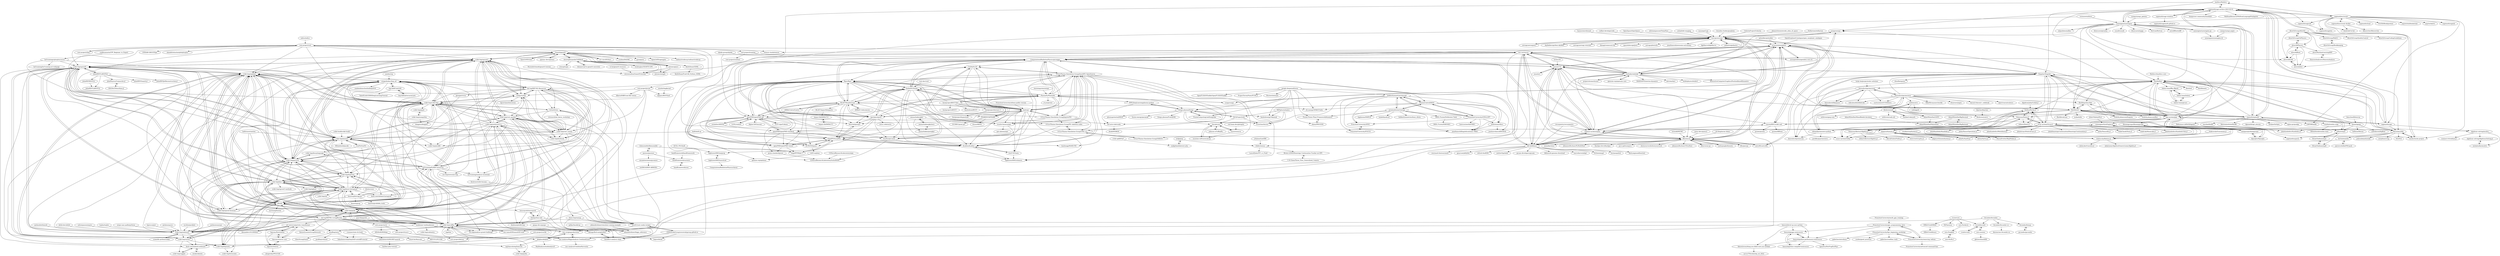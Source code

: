 digraph G {
"mathics/Mathics" -> "sagemath/sage-archive-2023-02-01" ["e"=1]
"mathics/Mathics" -> "symengine/symengine" ["e"=1]
"mathics/Mathics" -> "jlapeyre/Symata.jl" ["e"=1]
"root-project/root" -> "Geant4/geant4"
"root-project/root" -> "scikit-hep/uproot3"
"root-project/root" -> "root-project/cling" ["e"=1]
"root-project/root" -> "root-project/jsroot"
"root-project/root" -> "scikit-hep/uproot5"
"root-project/root" -> "rootpy/rootpy"
"root-project/root" -> "cms-sw/cmssw"
"root-project/root" -> "iml-wg/HEP-ML-Resources"
"root-project/root" -> "root-project/training"
"root-project/root" -> "scikit-hep/mplhep"
"root-project/root" -> "xtensor-stack/xtensor" ["e"=1]
"root-project/root" -> "scikit-hep/scikit-hep"
"root-project/root" -> "STEllAR-GROUP/hpx" ["e"=1]
"root-project/root" -> "scikit-hep/iminuit"
"root-project/root" -> "alandefreitas/matplotplusplus" ["e"=1]
"poliastro/poliastro" -> "astropy/astropy" ["e"=1]
"ilanschnell/bitarray" -> "aleaxit/gmpy" ["e"=1]
"sagemathinc/cocalc-docker" -> "sagemathinc/cocalc"
"sagemathinc/cocalc-docker" -> "ktaletsk/CuCalc"
"sagemathinc/cocalc-docker" -> "fiduswriter/fiduswriter" ["e"=1]
"ComputationalRadiationPhysics/picongpu" -> "SmileiPIC/Smilei"
"ComputationalRadiationPhysics/picongpu" -> "BLAST-WarpX/warpx"
"ComputationalRadiationPhysics/picongpu" -> "fbpic/fbpic"
"ComputationalRadiationPhysics/picongpu" -> "psas/av3-fc"
"ComputationalRadiationPhysics/picongpu" -> "lanl/vpic"
"ComputationalRadiationPhysics/picongpu" -> "cyverse/atmosphere"
"ComputationalRadiationPhysics/picongpu" -> "simbody/simbody"
"ComputationalRadiationPhysics/picongpu" -> "UCLA-Plasma-Simulation-Group/QuickPIC-OpenSource"
"ComputationalRadiationPhysics/picongpu" -> "dib-lab/khmer"
"ComputationalRadiationPhysics/picongpu" -> "ropensci-archive/rplos"
"ComputationalRadiationPhysics/picongpu" -> "PlasmaPy/PlasmaPy"
"ComputationalRadiationPhysics/picongpu" -> "cms-sw/cmssw"
"ComputationalRadiationPhysics/picongpu" -> "epochpic/epoch"
"ComputationalRadiationPhysics/picongpu" -> "openPMD/openPMD-api"
"ComputationalRadiationPhysics/picongpu" -> "CmPA/iPic3D"
"boutproject/BOUT-dev" -> "boutproject/hermes-3"
"boutproject/BOUT-dev" -> "boutproject/xBOUT"
"boutproject/BOUT-dev" -> "SmileiPIC/Smilei"
"boutproject/BOUT-dev" -> "bendudson/BOUT"
"boutproject/BOUT-dev" -> "PHAREHUB/PHARE"
"boutproject/BOUT-dev" -> "PlasmaPy/PlasmaPy"
"boutproject/BOUT-dev" -> "cfs-energy/SPARCPublic"
"PHAREHUB/PHARE" -> "dusse/AKA52"
"PHAREHUB/PHARE" -> "SCOREC/pumi-pic"
"BLAST-WarpX/warpx" -> "SmileiPIC/Smilei"
"BLAST-WarpX/warpx" -> "fbpic/fbpic"
"BLAST-WarpX/warpx" -> "ComputationalRadiationPhysics/picongpu"
"BLAST-WarpX/warpx" -> "epochpic/epoch"
"BLAST-WarpX/warpx" -> "lanl/vpic"
"BLAST-WarpX/warpx" -> "openPMD/openPMD-api"
"BLAST-WarpX/warpx" -> "UCLA-Plasma-Simulation-Group/QuickPIC-OpenSource"
"BLAST-WarpX/warpx" -> "openPMD/openPMD-viewer"
"BLAST-WarpX/warpx" -> "AngelFP/VisualPIC"
"BLAST-WarpX/warpx" -> "AMReX-Codes/amrex" ["e"=1]
"BLAST-WarpX/warpx" -> "Hi-PACE/hipace"
"BLAST-WarpX/warpx" -> "BLAST-ImpactX/impactx"
"BLAST-WarpX/warpx" -> "openPMD/openPMD-standard"
"BLAST-WarpX/warpx" -> "AMReX-Astro/Castro" ["e"=1]
"BLAST-WarpX/warpx" -> "ALaDyn/ALaDyn"
"visit-dav/visit" -> "SmileiPIC/Smilei" ["e"=1]
"projectchrono/chrono" -> "simbody/simbody" ["e"=1]
"eleanorlutz/asteroids_atlas_of_space" -> "astropy/astropy" ["e"=1]
"rucio/rucio" -> "xrootd/xrootd"
"rucio/rucio" -> "DIRACGrid/DIRAC"
"rucio/rucio" -> "cern-fts/davix"
"rucio/rucio" -> "HSF/prmon"
"Stellarium/stellarium" -> "astropy/astropy" ["e"=1]
"JuliaCN/JuliaZH.jl" -> "symengine/SymEngine.jl" ["e"=1]
"pydata/numexpr" -> "scikit-hep/awkward" ["e"=1]
"OpenExoplanetCatalogue/open_exoplanet_catalogue" -> "cyverse/atmosphere" ["e"=1]
"vermaseren/form" -> "symengine/symengine" ["e"=1]
"vermaseren/form" -> "iml-wg/HEPML-LivingReview" ["e"=1]
"simbody/simbody" -> "ComputationalRadiationPhysics/picongpu"
"simbody/simbody" -> "psas/av3-fc"
"simbody/simbody" -> "projectchrono/chrono" ["e"=1]
"simbody/simbody" -> "cyverse/atmosphere"
"simbody/simbody" -> "opensim-org/opensim-core" ["e"=1]
"simbody/simbody" -> "cms-sw/cmssw"
"simbody/simbody" -> "astropy/astropy"
"simbody/simbody" -> "dib-lab/khmer"
"simbody/simbody" -> "ropensci-archive/rplos"
"simbody/simbody" -> "dfm/emcee"
"simbody/simbody" -> "sympy/sympy" ["e"=1]
"simbody/simbody" -> "MADEAPPS/newton-dynamics" ["e"=1]
"simbody/simbody" -> "dartsim/dart" ["e"=1]
"simbody/simbody" -> "bulletphysics/bullet3" ["e"=1]
"simbody/simbody" -> "InteractiveComputerGraphics/PositionBasedDynamics" ["e"=1]
"scikit-hep/boost-histogram" -> "scikit-hep/hist"
"scikit-hep/boost-histogram" -> "scikit-hep/mplhep"
"scikit-hep/boost-histogram" -> "scikit-hep/uproot5"
"scikit-hep/boost-histogram" -> "scikit-hep/vector"
"scikit-hep/boost-histogram" -> "scikit-hep/coffea"
"scikit-hep/boost-histogram" -> "scikit-hep/particle"
"scikit-hep/boost-histogram" -> "zfit/zfit"
"scikit-hep/boost-histogram" -> "scikit-hep/uhi"
"scikit-hep/boost-histogram" -> "scikit-hep/uproot-browser"
"scikit-hep/boost-histogram" -> "scikit-hep/hepunits"
"scikit-hep/boost-histogram" -> "boostorg/histogram"
"scikit-hep/boost-histogram" -> "scikit-hep/decaylanguage"
"scikit-hep/boost-histogram" -> "scikit-hep/awkward-0.x"
"scikit-hep/boost-histogram" -> "scikit-hep/hepstats"
"scikit-hep/boost-histogram" -> "dask-contrib/dask-histogram"
"scikit-hep/particle" -> "scikit-hep/decaylanguage"
"scikit-hep/particle" -> "scikit-hep/mplhep"
"scikit-hep/particle" -> "scikit-hep/uproot5"
"scikit-hep/particle" -> "scikit-hep/hepstats"
"scikit-hep/particle" -> "scikit-hep/scikit-hep"
"scikit-hep/particle" -> "scikit-hep/iminuit"
"scikit-hep/particle" -> "scikit-hep/boost-histogram"
"scikit-hep/particle" -> "scikit-hep/hepunits"
"scikit-hep/particle" -> "zfit/zfit"
"scikit-hep/particle" -> "scikit-hep/pyhf"
"scikit-hep/particle" -> "scikit-hep/uproot3"
"scikit-hep/particle" -> "hsf-training/PyHEP-resources"
"scikit-hep/particle" -> "scikit-hep/coffea"
"scikit-hep/particle" -> "scikit-hep/hist"
"scikit-hep/particle" -> "arogozhnikov/hep_ml"
"scikit-hep/mplhep" -> "scikit-hep/hist"
"scikit-hep/mplhep" -> "scikit-hep/uproot5"
"scikit-hep/mplhep" -> "scikit-hep/coffea"
"scikit-hep/mplhep" -> "scikit-hep/boost-histogram"
"scikit-hep/mplhep" -> "scikit-hep/particle"
"scikit-hep/mplhep" -> "zfit/zfit"
"scikit-hep/mplhep" -> "scikit-hep/pyhf"
"scikit-hep/mplhep" -> "scikit-hep/scikit-hep"
"scikit-hep/mplhep" -> "scikit-hep/hepstats"
"scikit-hep/mplhep" -> "scikit-hep/vector"
"scikit-hep/mplhep" -> "scikit-hep/iminuit"
"scikit-hep/mplhep" -> "scikit-hep/uproot-browser"
"scikit-hep/mplhep" -> "scikit-hep/hepunits"
"scikit-hep/mplhep" -> "arogozhnikov/hep_ml"
"scikit-hep/mplhep" -> "iml-wg/HEPML-LivingReview"
"kimwalisch/primesieve" -> "kimwalisch/primecount"
"kimwalisch/primesieve" -> "shlomif/primesieve-python"
"kimwalisch/primesieve" -> "kimwalisch/primesum"
"kimwalisch/primesieve" -> "flintlib/flint"
"kimwalisch/primesieve" -> "ridiculousfish/libdivide" ["e"=1]
"kimwalisch/primesieve" -> "curtisseizert/CUDASieve"
"kimwalisch/primesieve" -> "kimwalisch/libpopcnt" ["e"=1]
"kimwalisch/primesieve" -> "alpertron/calculators"
"kimwalisch/primesieve" -> "dacin21/dacin21_codebook" ["e"=1]
"kimwalisch/primesieve" -> "Singular/Singular"
"kimwalisch/primesieve" -> "radii/msieve"
"kimwalisch/primesieve" -> "MikeMirzayanov/testlib" ["e"=1]
"kimwalisch/primesieve" -> "gap-system/gap"
"kimwalisch/primesieve" -> "flintlib/python-flint"
"kimwalisch/primesieve" -> "ifsmirnov/jngen" ["e"=1]
"scikit-hep/uproot3" -> "scikit-hep/uproot5"
"scikit-hep/uproot3" -> "scikit-hep/root_pandas"
"scikit-hep/uproot3" -> "scikit-hep/scikit-hep"
"scikit-hep/uproot3" -> "scikit-hep/root_numpy"
"scikit-hep/uproot3" -> "rootpy/rootpy"
"scikit-hep/uproot3" -> "scikit-hep/particle"
"scikit-hep/uproot3" -> "scikit-hep/mplhep"
"scikit-hep/uproot3" -> "scikit-hep/awkward-0.x"
"scikit-hep/uproot3" -> "scikit-hep/iminuit"
"scikit-hep/uproot3" -> "scikit-hep/pyhf"
"scikit-hep/uproot3" -> "scikit-hep/coffea"
"scikit-hep/uproot3" -> "zfit/zfit"
"scikit-hep/uproot3" -> "iml-wg/HEP-ML-Resources"
"scikit-hep/uproot3" -> "lwtnn/lwtnn"
"scikit-hep/uproot3" -> "scikit-hep/histbook"
"Singular/Singular" -> "Macaulay2/M2"
"Singular/Singular" -> "gap-system/gap"
"Singular/Singular" -> "LaurentRDC/scikit-ued"
"Singular/Singular" -> "flintlib/flint"
"Singular/Singular" -> "flintlib/arb"
"Singular/Singular" -> "cyverse/atmosphere"
"Singular/Singular" -> "Nemocas/Nemo.jl"
"Singular/Singular" -> "sagemath/cypari2"
"Singular/Singular" -> "cbouilla/spasm"
"Singular/Singular" -> "oscar-system/Oscar.jl"
"Singular/Singular" -> "oscar-system/GAP.jl"
"Singular/Singular" -> "thofma/Hecke.jl"
"Singular/Singular" -> "psas/av3-fc"
"lucky-bai/projecteuler-solutions" -> "kimwalisch/primecount" ["e"=1]
"johannbrehmer/simulator-mining-example" -> "johannbrehmer/higgs_inference"
"scikit-hep/pyhf" -> "scikit-hep/mplhep"
"scikit-hep/pyhf" -> "scikit-hep/uproot5"
"scikit-hep/pyhf" -> "scikit-hep/coffea"
"scikit-hep/pyhf" -> "scikit-hep/particle"
"scikit-hep/pyhf" -> "madminer-tool/madminer"
"scikit-hep/pyhf" -> "scikit-hep/hist"
"scikit-hep/pyhf" -> "scikit-hep/scikit-hep"
"scikit-hep/pyhf" -> "zfit/zfit"
"scikit-hep/pyhf" -> "gradhep/neos"
"scikit-hep/pyhf" -> "scikit-hep/iminuit"
"scikit-hep/pyhf" -> "scikit-hep/uproot3"
"scikit-hep/pyhf" -> "scikit-hep/hepstats"
"scikit-hep/pyhf" -> "hsf-training/PyHEP-resources"
"scikit-hep/pyhf" -> "iml-wg/HEPML-LivingReview"
"scikit-hep/pyhf" -> "scikit-hep/boost-histogram"
"cms-sw/cmssw" -> "ComputationalRadiationPhysics/picongpu"
"cms-sw/cmssw" -> "psas/av3-fc"
"cms-sw/cmssw" -> "cyverse/atmosphere"
"cms-sw/cmssw" -> "simbody/simbody"
"cms-sw/cmssw" -> "ropensci-archive/rplos"
"cms-sw/cmssw" -> "cms-analysis/HiggsAnalysis-CombinedLimit"
"cms-sw/cmssw" -> "scikit-hep/coffea"
"cms-sw/cmssw" -> "dib-lab/khmer"
"cms-sw/cmssw" -> "dfm/emcee"
"cms-sw/cmssw" -> "cms-sw/genproductions"
"cms-sw/cmssw" -> "cernopendata/opendata.cern.ch" ["e"=1]
"cms-sw/cmssw" -> "scikit-hep/mplhep"
"cms-sw/cmssw" -> "scikit-hep/uproot3"
"cms-sw/cmssw" -> "delphes/delphes"
"cms-sw/cmssw" -> "cms-nanoAOD/nanoAOD-tools"
"pydata/bottleneck" -> "scikit-hep/awkward" ["e"=1]
"hannorein/rebound" -> "astropy/astropy" ["e"=1]
"midjji/lambdatwist-p3p" -> "midjji/pnp"
"acts-project/acts" -> "acts-project/traccc"
"acts-project/acts" -> "AIDASoft/DD4hep"
"UCLA-Plasma-Simulation-Group/JupyterPIC" -> "UCLA-Plasma-Simulation-Group/QuickPIC-OpenSource"
"UCLA-Plasma-Simulation-Group/JupyterPIC" -> "UCLA-Plasma-Simulation-Group/UPIC-2.0"
"UCLA-Plasma-Simulation-Group/JupyterPIC" -> "UCLA-Plasma-Simulation-Group/PIC-skeleton-codes"
"UCLA-Plasma-Simulation-Group/JupyterPIC" -> "ricardo-fonseca/zpic"
"UCLA-Plasma-Simulation-Group/JupyterPIC" -> "fbpic/fbpic"
"UCLA-Plasma-Simulation-Group/JupyterPIC" -> "lanl/vpic"
"redhat-developer/odo" -> "astropy/astropy" ["e"=1]
"OpenGATE/Gate" -> "Geant4/geant4" ["e"=1]
"hightower8083/synchrad" -> "hightower8083/axiprop"
"hightower8083/synchrad" -> "ComputationalRadiationPhysics/clara2"
"midjji/pnp" -> "midjji/lambdatwist-p3p"
"midjji/pnp" -> "rfabbri/minus"
"golkar/backdrop" -> "johannbrehmer/higgs_inference"
"wiseodd/MCMC" -> "dfm/emcee" ["e"=1]
"chakravala/Grassmann.jl" -> "chakravala/Reduce.jl" ["e"=1]
"AngelFP/Wake-T" -> "AngelFP/VisualPIC"
"rnd-team-dev/plotoptix" -> "raysect/source" ["e"=1]
"ropensci-archive/rplos" -> "cyverse/atmosphere"
"ropensci-archive/rplos" -> "psas/av3-fc"
"ropensci-archive/rplos" -> "dib-lab/khmer"
"ropensci-archive/rplos" -> "LaurentRDC/scikit-ued"
"ropensci-archive/rplos" -> "ComputationalRadiationPhysics/picongpu"
"ropensci-archive/rplos" -> "dfm/emcee"
"ropensci-archive/rplos" -> "cms-sw/cmssw"
"zfit/zfit" -> "scikit-hep/hepstats"
"zfit/zfit" -> "scikit-hep/mplhep"
"zfit/zfit" -> "scikit-hep/hist"
"zfit/zfit" -> "scikit-hep/iminuit"
"zfit/zfit" -> "scikit-hep/particle"
"zfit/zfit" -> "scikit-hep/boost-histogram"
"zfit/zfit" -> "scikit-hep/scikit-hep"
"zfit/zfit" -> "marinang/lauztat"
"zfit/zfit" -> "scikit-hep/uproot-browser"
"zfit/zfit" -> "scikit-hep/coffea"
"zfit/zfit" -> "scikit-hep/uproot5"
"zfit/zfit" -> "scikit-hep/pyhf"
"zfit/zfit" -> "scikit-hep/hepunits"
"zfit/zfit" -> "tensorprob/tensorprob"
"zfit/zfit" -> "arogozhnikov/hep_ml"
"johnson-c/ColRadPy" -> "cherab/core"
"radii/msieve" -> "bbuhrow/yafu"
"radii/msieve" -> "radii/ggnfs"
"radii/msieve" -> "AdamWhiteHat/GNFS"
"scikit-hep/awkward-0.x" -> "scikit-hep/root_pandas"
"scikit-hep/awkward-0.x" -> "scikit-hep/boost-histogram"
"scikit-hep/awkward-0.x" -> "scikit-hep/coffea"
"scikit-hep/awkward-0.x" -> "scikit-hep/awkward"
"scikit-hep/awkward-0.x" -> "scikit-hep/uproot3"
"scikit-hep/awkward-0.x" -> "scikit-hep/root_numpy"
"scikit-hep/awkward-0.x" -> "scikit-hep/scikit-hep"
"scikit-hep/awkward-0.x" -> "scikit-hep/uproot5"
"scikit-hep/awkward-0.x" -> "scikit-hep/hist"
"scikit-hep/awkward-0.x" -> "zfit/zfit"
"scikit-hep/awkward-0.x" -> "scikit-hep/particle"
"scikit-hep/awkward-0.x" -> "scikit-hep/histbook"
"scikit-hep/awkward-0.x" -> "dask-contrib/dask-histogram"
"scikit-hep/awkward-0.x" -> "rootpy/rootpy"
"scikit-hep/awkward-0.x" -> "NLeSC/root-conda-recipes"
"scikit-hep/histbook" -> "scikit-hep/root_pandas"
"scikit-hep/histbook" -> "NLeSC/root-conda-recipes"
"scikit-hep/histbook" -> "scikit-hep/scikit-hep"
"ECP-copa/Cabana" -> "openPMD/openPMD-api" ["e"=1]
"kimwalisch/primecount" -> "kimwalisch/primesieve"
"kimwalisch/primecount" -> "kimwalisch/primesum"
"kimwalisch/primecount" -> "kimwalisch/libpopcnt" ["e"=1]
"kimwalisch/primecount" -> "shlomif/primesieve-python"
"kimwalisch/primecount" -> "flintlib/flint"
"kimwalisch/primecount" -> "curtisseizert/CUDASieve"
"kimwalisch/primecount" -> "ridiculousfish/libdivide" ["e"=1]
"einsteinpy/einsteinpy" -> "PlasmaPy/PlasmaPy" ["e"=1]
"janverschelde/PHCpack" -> "bertiniteam/b2"
"numba/numba-scipy" -> "HDembinski/numba-stats"
"Nemocas/AbstractAlgebra.jl" -> "Nemocas/Nemo.jl"
"Nemocas/AbstractAlgebra.jl" -> "thofma/Hecke.jl"
"Nemocas/AbstractAlgebra.jl" -> "wbhart/AbstractAlgebra.jl"
"Nemocas/AbstractAlgebra.jl" -> "tkluck/GaloisFields.jl"
"Nemocas/AbstractAlgebra.jl" -> "oscar-system/GAP.jl"
"Nemocas/AbstractAlgebra.jl" -> "chrisvwx/LLLplus.jl"
"ALaDyn/piccante" -> "hightower8083/chimera"
"ALaDyn/piccante" -> "CmPA/iPic3D"
"ALaDyn/piccante" -> "USNavalResearchLaboratory/turboWAVE"
"rfabbri/minus" -> "LauraFJulia/TFT_vs_Fund"
"rfabbri/minus" -> "Brown-LEMS/Homotopy-Continuation-Tracker-on-GPU"
"picmi-standard/picmi" -> "USNavalResearchLaboratory/turboWAVE"
"JuliaHEP/ROOT.jl" -> "JuliaHEP/UpROOT.jl"
"cms-sw/genproductions" -> "scikit-hep/coffea"
"cms-sw/genproductions" -> "cms-analysis/HiggsAnalysis-CombinedLimit"
"cms-sw/genproductions" -> "delphes/delphes"
"sagemath/sagecell" -> "sagemath/sagetex"
"cms-analysis/HiggsAnalysis-CombinedLimit" -> "scikit-hep/coffea"
"cms-analysis/HiggsAnalysis-CombinedLimit" -> "cms-sw/genproductions"
"cms-analysis/HiggsAnalysis-CombinedLimit" -> "cms-analysis/CombineHarvester"
"hsf-training/analysis-essentials" -> "lhcb/starterkit-lessons"
"hsf-training/PyHEP-resources" -> "iris-hep/awesome-hep"
"hsf-training/PyHEP-resources" -> "scikit-hep/coffea"
"hsf-training/PyHEP-resources" -> "scikit-hep/hepstats"
"hsf-training/PyHEP-resources" -> "hsf-training/analysis-essentials"
"hsf-training/PyHEP-resources" -> "scikit-hep/uproot5"
"hsf-training/PyHEP-resources" -> "scikit-hep/scikit-hep"
"hsf-training/PyHEP-resources" -> "scikit-hep/mplhep"
"hsf-training/PyHEP-resources" -> "scikit-hep/particle"
"hsf-training/PyHEP-resources" -> "arogozhnikov/hep_ml"
"hsf-training/PyHEP-resources" -> "iml-wg/HEP-ML-Resources"
"hsf-training/PyHEP-resources" -> "iris-hep/analysis-grand-challenge"
"hsf-training/PyHEP-resources" -> "scikit-hep/hepunits"
"hsf-training/PyHEP-resources" -> "lwtnn/lwtnn"
"scikit-hep/coffea" -> "scikit-hep/mplhep"
"scikit-hep/coffea" -> "scikit-hep/uproot5"
"scikit-hep/coffea" -> "scikit-hep/hist"
"scikit-hep/coffea" -> "scikit-hep/boost-histogram"
"scikit-hep/coffea" -> "cms-analysis/HiggsAnalysis-CombinedLimit"
"scikit-hep/coffea" -> "cms-sw/genproductions"
"scikit-hep/coffea" -> "hsf-training/PyHEP-resources"
"scikit-hep/coffea" -> "iris-hep/analysis-grand-challenge"
"scikit-hep/coffea" -> "dask-contrib/dask-awkward"
"scikit-hep/coffea" -> "scikit-hep/pyhf"
"scikit-hep/coffea" -> "cms-nanoAOD/nanoAOD-tools"
"scikit-hep/coffea" -> "scikit-hep/awkward"
"scikit-hep/coffea" -> "riga/law"
"scikit-hep/coffea" -> "scikit-hep/pylhe"
"scikit-hep/coffea" -> "scikit-hep/awkward-0.x"
"DIRACGrid/DIRAC" -> "DIRACGrid/diracx"
"madminer-tool/madminer" -> "johannbrehmer/higgs_inference"
"madminer-tool/madminer" -> "scikit-hep/cabinetry"
"madminer-tool/madminer" -> "iris-hep/analysis-grand-challenge"
"madminer-tool/madminer" -> "scikit-hep/pyhf"
"madminer-tool/madminer" -> "gradhep/neos"
"hel-astro-lab/runko" -> "dtold/HYDROS"
"kdungs/lhcb-matplotlibrc" -> "lhcb/first-analysis-steps"
"scikit-hep/hepstats" -> "scikit-hep/aghast"
"scikit-hep/hepstats" -> "zfit/zfit"
"scikit-hep/hepstats" -> "scikit-hep/mplhep"
"scikit-hep/hepstats" -> "scikit-hep/hist"
"scikit-hep/hepstats" -> "scikit-hep/particle"
"hqucms/ParticleNet" -> "hqucms/weaver-core"
"hqucms/ParticleNet" -> "hqucms/weaver"
"hqucms/ParticleNet" -> "jet-universe/particle_transformer"
"scikit-hep/decaylanguage" -> "scikit-hep/particle"
"bertiniteam/b2" -> "janverschelde/PHCpack"
"bertiniteam/b2" -> "rfabbri/minus"
"scikit-hep/hepunits" -> "scikit-hep/formulate"
"flintlib/python-flint" -> "flintlib/arb"
"flintlib/python-flint" -> "fredrik-johansson/fungrim"
"impact-lbl/IMPACT-Z" -> "impact-lbl/IMPACT-T"
"AliceO2Group/WebUi" -> "AliceO2Group/Bookkeeping"
"landreman/sfincs" -> "jonathanschilling/educational_VMEC"
"landreman/sfincs" -> "joseluisvelasco/KNOSOS"
"alisw/MachineLearningHEP" -> "DmesonAnalysers/DmesonAnalysis"
"cern-fts/gfal2" -> "cern-fts/fts3"
"DmesonAnalysers/DmesonAnalysis" -> "alisw/MachineLearningHEP"
"cms-nanoAOD/nanoAOD-tools" -> "scikit-hep/coffea"
"cern-fts/fts3" -> "cern-fts/gfal2"
"htcondor/htmap" -> "pycondor/pycondor"
"scikit-hep/aghast" -> "scikit-hep/hepunits"
"lukasheinrich/MLHEP-pyprob" -> "bat/bat-julia-tutorial"
"marinang/lauztat" -> "scikit-hep/formulate"
"impact-lbl/IMPACT-T" -> "impact-lbl/IMPACT-Z"
"nbQA-dev/nbQA" -> "scikit-hep/awkward" ["e"=1]
"JuliaSymbolics/SymbolicUtils.jl" -> "chakravala/Reduce.jl" ["e"=1]
"alpaka-group/alpaka" -> "openPMD/openPMD-api" ["e"=1]
"alpaka-group/alpaka" -> "ComputationalRadiationPhysics/picongpu" ["e"=1]
"sybrenjansen/mpire" -> "scikit-hep/awkward" ["e"=1]
"astropy/astropy" -> "astroML/astroML" ["e"=1]
"astropy/astropy" -> "dfm/emcee"
"astropy/astropy" -> "sunpy/sunpy" ["e"=1]
"astropy/astropy" -> "astropy/astroquery" ["e"=1]
"astropy/astropy" -> "skyfielders/python-skyfield" ["e"=1]
"astropy/astropy" -> "simbody/simbody"
"astropy/astropy" -> "sympy/sympy" ["e"=1]
"astropy/astropy" -> "astropy/astropy-tutorials" ["e"=1]
"astropy/astropy" -> "dimagi/commcare-hq" ["e"=1]
"astropy/astropy" -> "spacetelescope/jwst" ["e"=1]
"astropy/astropy" -> "astropy/photutils" ["e"=1]
"astropy/astropy" -> "jonathansick/awesome-astronomy" ["e"=1]
"astropy/astropy" -> "cyverse/atmosphere"
"astropy/astropy" -> "lightkurve/lightkurve" ["e"=1]
"astropy/astropy" -> "poliastro/poliastro" ["e"=1]
"tridibsamanta/CPP_Beginner_to_Expert" -> "hsf-training/cpluspluscourse" ["e"=1]
"oscar-system/Oscar.jl" -> "thofma/Hecke.jl"
"oscar-system/Oscar.jl" -> "Nemocas/Nemo.jl"
"oscar-system/Oscar.jl" -> "Nemocas/AbstractAlgebra.jl"
"oscar-system/Oscar.jl" -> "oscar-system/GAP.jl"
"oscar-system/Oscar.jl" -> "JuliaSymbolics/SymbolicUtils.jl" ["e"=1]
"oscar-system/Oscar.jl" -> "JuliaManifolds/Manifolds.jl" ["e"=1]
"oscar-system/Oscar.jl" -> "Jutho/TensorOperations.jl" ["e"=1]
"oscar-system/Oscar.jl" -> "JuliaSymbolics/Metatheory.jl" ["e"=1]
"oscar-system/Oscar.jl" -> "JuliaArrays/StaticArrays.jl" ["e"=1]
"oscar-system/Oscar.jl" -> "Singular/Singular"
"oscar-system/Oscar.jl" -> "JuliaSymbolics/Symbolics.jl" ["e"=1]
"oscar-system/Oscar.jl" -> "JuliaHomotopyContinuation/HomotopyContinuation.jl" ["e"=1]
"oscar-system/Oscar.jl" -> "Jutho/TensorKit.jl" ["e"=1]
"oscar-system/Oscar.jl" -> "FedeClaudi/Term.jl" ["e"=1]
"oscar-system/Oscar.jl" -> "chalk-lab/Mooncake.jl" ["e"=1]
"henryiii/pygpu-minicourse" -> "henryiii/python-performance-minicourse"
"henryiii/pygpu-minicourse" -> "henryiii/python-compiled-minicourse"
"boutproject/hermes-3" -> "boutproject/hypnotoad"
"openPMD/openPMD-standard" -> "openPMD/openPMD-api"
"openPMD/openPMD-standard" -> "AngelFP/VisualPIC"
"openPMD/openPMD-standard" -> "openPMD/openPMD-viewer"
"openPMD/openPMD-standard" -> "ALaDyn/piccante"
"openPMD/openPMD-standard" -> "USNavalResearchLaboratory/turboWAVE"
"openPMD/openPMD-standard" -> "ALaDyn/ALaDyn"
"indico/indico" -> "root-project/root" ["e"=1]
"mislav/rfc" -> "psas/av3-fc" ["e"=1]
"scikit-hep/awkward" -> "scikit-hep/uproot5"
"scikit-hep/awkward" -> "scikit-hep/coffea"
"scikit-hep/awkward" -> "scikit-hep/awkward-0.x"
"scikit-hep/awkward" -> "scikit-hep/hist"
"scikit-hep/awkward" -> "scikit-hep/mplhep"
"scikit-hep/awkward" -> "scikit-hep/boost-histogram"
"scikit-hep/awkward" -> "dask-contrib/dask-awkward"
"scikit-hep/awkward" -> "scikit-hep/pyhf"
"scikit-hep/awkward" -> "scikit-hep/vector"
"scikit-hep/awkward" -> "zfit/zfit"
"scikit-hep/awkward" -> "scikit-hep/iminuit"
"scikit-hep/awkward" -> "scikit-hep/particle"
"scikit-hep/awkward" -> "scikit-hep/uproot3"
"scikit-hep/awkward" -> "scientific-python/cookie" ["e"=1]
"scikit-hep/awkward" -> "scikit-hep/scikit-hep"
"sunpy/sunpy" -> "astropy/astropy" ["e"=1]
"sunpy/sunpy" -> "PlasmaPy/PlasmaPy" ["e"=1]
"PrincetonUniversity/gpu_programming_intro" -> "PrincetonUniversity/hpc_beginning_workshop"
"PrincetonUniversity/gpu_programming_intro" -> "PrincetonUniversity/removing_tedium"
"PrincetonUniversity/gpu_programming_intro" -> "henryiii/pygpu-minicourse"
"PrincetonUniversity/gpu_programming_intro" -> "henryiii/python-performance-minicourse"
"cernopendata/opendata.cern.ch" -> "cyverse/atmosphere" ["e"=1]
"dimagi/commcare-hq" -> "astropy/astropy" ["e"=1]
"openmc-dev/openmc" -> "Geant4/geant4" ["e"=1]
"mpmath/mpmath" -> "aleaxit/gmpy"
"mpmath/mpmath" -> "flintlib/arb"
"mpmath/mpmath" -> "sigma-py/quadpy" ["e"=1]
"mpmath/mpmath" -> "sagemath/sage-archive-2023-02-01"
"mpmath/mpmath" -> "symengine/symengine"
"mpmath/mpmath" -> "flintlib/python-flint"
"mpmath/mpmath" -> "sympy/sympy" ["e"=1]
"mpmath/mpmath" -> "Reference-LAPACK/lapack" ["e"=1]
"mpmath/mpmath" -> "maroba/findiff" ["e"=1]
"mpmath/mpmath" -> "flintlib/flint"
"mpmath/mpmath" -> "Singular/Singular"
"mpmath/mpmath" -> "numba/numba-scipy"
"mpmath/mpmath" -> "flatironinstitute/finufft" ["e"=1]
"mpmath/mpmath" -> "dgasmith/opt_einsum" ["e"=1]
"mpmath/mpmath" -> "QuSpin/QuSpin" ["e"=1]
"AliceO2Group/AliceO2" -> "AliceO2Group/O2Physics"
"AliceO2Group/AliceO2" -> "AliceO2Group/QualityControl"
"AliceO2Group/AliceO2" -> "alisw/alibuild"
"AliceO2Group/AliceO2" -> "alisw/alidist"
"AliceO2Group/AliceO2" -> "AliceO2Group/CodingGuidelines"
"AliceO2Group/AliceO2" -> "alisw/AliPhysics"
"AliceO2Group/AliceO2" -> "AliceO2Group/WebUi"
"dfm/emcee" -> "dfm/corner.py" ["e"=1]
"dfm/emcee" -> "joshspeagle/dynesty" ["e"=1]
"dfm/emcee" -> "astropy/astropy"
"dfm/emcee" -> "cyverse/atmosphere"
"dfm/emcee" -> "dfm/george" ["e"=1]
"dfm/emcee" -> "dib-lab/khmer"
"dfm/emcee" -> "minaskar/zeus" ["e"=1]
"dfm/emcee" -> "JohannesBuchner/PyMultiNest" ["e"=1]
"dfm/emcee" -> "psas/av3-fc"
"dfm/emcee" -> "blackjax-devs/blackjax" ["e"=1]
"dfm/emcee" -> "astroML/astroML" ["e"=1]
"dfm/emcee" -> "ropensci-archive/rplos"
"dfm/emcee" -> "pyro-ppl/numpyro" ["e"=1]
"dfm/emcee" -> "showyourwork/showyourwork" ["e"=1]
"dfm/emcee" -> "JohannesBuchner/UltraNest" ["e"=1]
"opensim-org/opensim-core" -> "simbody/simbody" ["e"=1]
"cvlab-epfl/EPnP" -> "midjji/lambdatwist-p3p" ["e"=1]
"skuschel/postpic" -> "AngelFP/VisualPIC"
"GoLP-IST/nata" -> "ALaDyn/ALaDyn"
"GoLP-IST/nata" -> "hightower8083/chimera"
"ibab/python-mle" -> "tensorprob/tensorprob"
"ibab/python-mle" -> "kdungs/lhcb-matplotlibrc"
"ibab/python-mle" -> "scikit-hep/root_pandas"
"ibab/python-mle" -> "ibab/matplotlib-hep"
"ibab/python-mle" -> "NLeSC/root-conda-recipes"
"scikit-build/scikit-build" -> "scikit-hep/iminuit" ["e"=1]
"lmfit/lmfit-py" -> "scikit-hep/iminuit" ["e"=1]
"lmfit/lmfit-py" -> "dfm/emcee" ["e"=1]
"FeynCalc/feyncalc" -> "mg5amcnlo/mg5amcnlo" ["e"=1]
"delphes/delphes" -> "cms-sw/genproductions"
"delphes/delphes" -> "mg5amcnlo/mg5amcnlo"
"delphes/delphes" -> "scikit-hep/mplhep"
"delphes/delphes" -> "MadAnalysis/madanalysis5"
"JuliaHEP/UnROOT.jl" -> "JuliaHEP/UpROOT.jl"
"JuliaHEP/UnROOT.jl" -> "JuliaHEP/Geant4.jl"
"JuliaHEP/UnROOT.jl" -> "JuliaPhysics/Corpuscles.jl"
"JuliaHEP/UnROOT.jl" -> "scikit-hep/uproot5"
"JuliaHEP/UnROOT.jl" -> "JuliaHEP/ROOT.jl"
"JuliaHEP/UnROOT.jl" -> "JuliaHEP/JetReconstruction.jl"
"scikit-hep/uproot5" -> "scikit-hep/mplhep"
"scikit-hep/uproot5" -> "scikit-hep/boost-histogram"
"scikit-hep/uproot5" -> "scikit-hep/hist"
"scikit-hep/uproot5" -> "scikit-hep/coffea"
"scikit-hep/uproot5" -> "scikit-hep/uproot-browser"
"scikit-hep/uproot5" -> "scikit-hep/awkward"
"scikit-hep/uproot5" -> "scikit-hep/particle"
"scikit-hep/uproot5" -> "scikit-hep/vector"
"scikit-hep/uproot5" -> "scikit-hep/uproot3"
"scikit-hep/uproot5" -> "scikit-hep/scikit-hep"
"scikit-hep/uproot5" -> "scikit-hep/pyhf"
"scikit-hep/uproot5" -> "JuliaHEP/UnROOT.jl"
"scikit-hep/uproot5" -> "scikit-hep/iminuit"
"scikit-hep/uproot5" -> "dask-contrib/dask-awkward"
"scikit-hep/uproot5" -> "hsf-training/PyHEP-resources"
"lc-leo/geant4-resource" -> "stevenwalton/Geant4Tutorials"
"scikit-hep/root_pandas" -> "scikit-hep/scikit-hep"
"scikit-hep/root_pandas" -> "scikit-hep/root_numpy"
"scikit-hep/root_pandas" -> "scikit-hep/histbook"
"scikit-hep/root_pandas" -> "NLeSC/root-conda-recipes"
"scikit-hep/root_pandas" -> "scikit-hep/uproot3"
"scikit-hep/root_pandas" -> "scikit-hep/awkward-0.x"
"scikit-hep/root_pandas" -> "kdungs/lhcb-matplotlibrc"
"scikit-hep/root_pandas" -> "ibab/matplotlib-hep"
"scikit-hep/root_pandas" -> "scikit-hep/probfit"
"scikit-hep/root_pandas" -> "ibab/python-mle"
"scikit-hep/root_pandas" -> "diana-hep/oamap"
"iml-wg/HEPML-LivingReview" -> "iml-wg/HEP-ML-Resources"
"iml-wg/HEPML-LivingReview" -> "scikit-hep/mplhep"
"iml-wg/HEPML-LivingReview" -> "scikit-hep/pyhf"
"iml-wg/HEPML-LivingReview" -> "scikit-hep/uproot5"
"iml-wg/HEPML-LivingReview" -> "scikit-hep/coffea"
"iml-wg/HEPML-LivingReview" -> "jet-universe/particle_transformer"
"iml-wg/HEPML-LivingReview" -> "arogozhnikov/hep_ml"
"iml-wg/HEPML-LivingReview" -> "madminer-tool/madminer"
"iml-wg/HEPML-LivingReview" -> "hsf-training/PyHEP-resources"
"iml-wg/HEPML-LivingReview" -> "zfit/zfit"
"iml-wg/HEPML-LivingReview" -> "delphes/delphes"
"iml-wg/HEPML-LivingReview" -> "fizisist/LorentzGroupNetwork"
"iml-wg/HEPML-LivingReview" -> "scikit-hep/particle"
"iml-wg/HEPML-LivingReview" -> "FeynCalc/feyncalc" ["e"=1]
"iml-wg/HEPML-LivingReview" -> "acts-project/acts"
"AMReX-Astro/Castro" -> "BLAST-WarpX/warpx" ["e"=1]
"AMReX-Astro/Castro" -> "openPMD/openPMD-api" ["e"=1]
"hiddenSymmetries/simsopt" -> "PlasmaControl/DESC"
"hiddenSymmetries/simsopt" -> "PrincetonUniversity/STELLOPT"
"hiddenSymmetries/simsopt" -> "PrincetonUniversity/SPEC"
"hiddenSymmetries/simsopt" -> "proximafusion/vmecpp"
"hiddenSymmetries/simsopt" -> "jonathanschilling/educational_VMEC"
"hiddenSymmetries/simsopt" -> "landreman/sfincs"
"hiddenSymmetries/simsopt" -> "PrincetonUniversity/FOCUS"
"hiddenSymmetries/simsopt" -> "fsciortino/Aurora"
"PlasmaControl/DESC" -> "PrincetonUniversity/STELLOPT"
"PlasmaControl/DESC" -> "hiddenSymmetries/simsopt"
"PlasmaControl/DESC" -> "proximafusion/vmecpp"
"PlasmaControl/DESC" -> "landreman/sfincs"
"PlasmaControl/DESC" -> "jonathanschilling/educational_VMEC"
"PlasmaControl/DESC" -> "joseluisvelasco/KNOSOS"
"PlasmaControl/DESC" -> "freegs-plasma/freegs"
"PlasmaControl/DESC" -> "cfs-energy/SPARCPublic"
"scikit-hep/hist" -> "scikit-hep/boost-histogram"
"scikit-hep/hist" -> "scikit-hep/mplhep"
"scikit-hep/hist" -> "scikit-hep/uproot-browser"
"scikit-hep/hist" -> "scikit-hep/uproot5"
"scikit-hep/hist" -> "scikit-hep/vector"
"scikit-hep/hist" -> "scikit-hep/coffea"
"scikit-hep/hist" -> "scikit-hep/hepstats"
"scikit-hep/hist" -> "zfit/zfit"
"scikit-hep/hist" -> "scikit-hep/hepunits"
"scikit-hep/hist" -> "dask-contrib/dask-histogram"
"scikit-hep/hist" -> "scikit-hep/uproot3-methods"
"scikit-hep/hist" -> "scikit-hep/aghast"
"Hi-PACE/hipace" -> "AngelFP/VisualPIC"
"Hi-PACE/hipace" -> "fbpic/fbpic"
"Hi-PACE/hipace" -> "LASY-org/lasy"
"KeithSloan/GDML" -> "KeithSloan/FreeCAD_Python_GDML"
"UCLA-Plasma-Simulation-Group/PIC-skeleton-codes" -> "UCLA-Plasma-Simulation-Group/UPIC-2.0"
"UCLA-Plasma-Simulation-Group/PIC-skeleton-codes" -> "UCLA-Plasma-Simulation-Group/QuickPIC-OpenSource"
"UCLA-Plasma-Simulation-Group/PIC-skeleton-codes" -> "ALaDyn/ALaDyn"
"PrincetonUniversity/STELLOPT" -> "PlasmaControl/DESC"
"PrincetonUniversity/STELLOPT" -> "hiddenSymmetries/simsopt"
"PrincetonUniversity/STELLOPT" -> "lazersos/matlabVMEC"
"PrincetonUniversity/STELLOPT" -> "landreman/sfincs"
"PrincetonUniversity/STELLOPT" -> "jonathanschilling/educational_VMEC"
"PrincetonUniversity/STELLOPT" -> "PrincetonUniversity/SPEC"
"PrincetonUniversity/removing_tedium" -> "PrincetonUniversity/hpc_beginning_workshop"
"PrincetonUniversity/removing_tedium" -> "PrincetonUniversity/advanced-command-line"
"PrincetonUniversity/removing_tedium" -> "PrincetonUniversity/gpu_programming_intro"
"henryiii/python-performance-minicourse" -> "henryiii/pygpu-minicourse"
"henryiii/python-performance-minicourse" -> "henryiii/python-compiled-minicourse"
"henryiii/python-performance-minicourse" -> "klieret/everything-you-didnt-now-you-needed"
"henryiii/python-performance-minicourse" -> "tgmattso/ParProgForPhys"
"ammarhakim/gkyl" -> "ammarhakim/gkylzero"
"ammarhakim/gkyl" -> "ammarhakim/postgkyl"
"ammarhakim/gkyl" -> "ricardo-fonseca/zpic"
"MDSplus/mdsplus" -> "fsciortino/Aurora"
"MDSplus/mdsplus" -> "ToFuProject/tofu"
"MDSplus/mdsplus" -> "cherab/core"
"MDSplus/mdsplus" -> "bendudson/pyTokamak"
"scikit-hep/vector" -> "scikit-hep/hepunits"
"scikit-hep/vector" -> "scikit-hep/hist"
"scikit-hep/vector" -> "scikit-hep/boost-histogram"
"scikit-hep/vector" -> "scikit-hep/uproot5"
"scikit-hep/vector" -> "scikit-hep/ragged"
"scikit-hep/vector" -> "scikit-hep/mplhep"
"scikit-hep/vector" -> "dask-contrib/dask-awkward"
"jlapeyre/Symata.jl" -> "symengine/SymEngine.jl"
"jlapeyre/Symata.jl" -> "chakravala/Reduce.jl"
"jlapeyre/Symata.jl" -> "jlapeyre/SymataSyntax.jl"
"jlapeyre/Symata.jl" -> "dalum/Sylvia.jl"
"jlapeyre/Symata.jl" -> "JuliaPy/SymPy.jl"
"root-project/training" -> "alisw/alibuild"
"root-project/training" -> "root-project/roottest"
"raysect/source" -> "cherab/core"
"raysect/source" -> "euratom-software/calcam"
"USNavalResearchLaboratory/nepc" -> "USNavalResearchLaboratory/turboWAVE"
"wbhart/Nemo.jl" -> "thofma/Hecke.jl"
"JuliaPhysics/Corpuscles.jl" -> "KM3NeT/Neurthino.jl"
"htcondor/htcondor-ce" -> "dmwm/cms-htcondor-es"
"gradhep/neos" -> "lukasheinrich/pyhep2020-autodiff-tutorial"
"gradhep/neos" -> "gradhep/relaxed"
"gradhep/neos" -> "GilesStrong/lumin"
"ammarhakim/postgkyl" -> "ammarhakim/gkylzero"
"cern-fts/davix" -> "cern-fts/gfal2"
"henryiii/python-compiled-minicourse" -> "henryiii/pygpu-minicourse"
"hqucms/weaver" -> "abogatskiy/PELICAN"
"hqucms/weaver" -> "hqucms/weaver-core"
"cranmer/stats-ds-book" -> "lukasheinrich/MLHEP-pyprob"
"cranmer/stats-ds-book" -> "lukasheinrich/pyhep2020-autodiff-tutorial"
"ORNL-Fusion/Stellarator-Tools" -> "ORNL-Fusion/PARVMEC"
"KM3NeT/Neurthino.jl" -> "JuliaPhysics/Corpuscles.jl"
"AliceO2Group/Bookkeeping" -> "AliceO2Group/WebUi"
"QUILL-PIC/Quill" -> "hightower8083/axiprop"
"sagemathinc/cocalc" -> "sagemathinc/cocalc-docker"
"sagemathinc/cocalc" -> "sagemath/sage-archive-2023-02-01"
"sagemathinc/cocalc" -> "sagemath/cloud"
"sagemathinc/cocalc" -> "PreTeXtBook/pretext" ["e"=1]
"sagemathinc/cocalc" -> "sagemath/sagecell"
"sagemathinc/cocalc" -> "jupyterhub/binderhub" ["e"=1]
"sagemathinc/cocalc" -> "jupyterlab/rtc" ["e"=1]
"sagemathinc/cocalc" -> "sagemath/sagenb"
"sagemathinc/cocalc" -> "symengine/symengine"
"sagemathinc/cocalc" -> "ktaletsk/CuCalc"
"sagemathinc/cocalc" -> "stacks/stacks-project" ["e"=1]
"sagemathinc/cocalc" -> "sagemath/sagetex"
"sagemathinc/cocalc" -> "sagemath/sage" ["e"=1]
"sagemathinc/cocalc" -> "LMFDB/lmfdb" ["e"=1]
"sagemathinc/cocalc" -> "mathics/Mathics" ["e"=1]
"root-project/jsroot" -> "rootpy/rootpy"
"root-project/jsroot" -> "dpiparo/ROOTaaS"
"root-project/jsroot" -> "AlbertoPdRF/root-file-viewer"
"root-project/jsroot" -> "delphes/delphes"
"root-project/jsroot" -> "scikit-hep/scikit-hep"
"root-project/jsroot" -> "scikit-hep/root_numpy"
"OpenSpace/OpenSpace" -> "astropy/astropy" ["e"=1]
"nilsteampassnet/TeamPass" -> "astropy/astropy" ["e"=1]
"rootpy/rootpy" -> "scikit-hep/root_numpy"
"rootpy/rootpy" -> "scikit-hep/scikit-hep"
"rootpy/rootpy" -> "scikit-hep/uproot3"
"rootpy/rootpy" -> "scikit-hep/root_pandas"
"rootpy/rootpy" -> "iml-wg/HEP-ML-Resources"
"rootpy/rootpy" -> "dguest/pandamonium"
"rootpy/rootpy" -> "NLeSC/root-conda-recipes"
"rootpy/rootpy" -> "scikit-hep/particle"
"sympy/sympy_gamma" -> "symengine/symengine" ["e"=1]
"scientific-python/cookie" -> "scikit-hep/awkward" ["e"=1]
"scientific-python/cookie" -> "scikit-hep/uproot5" ["e"=1]
"MustafaSchmidt/geant4-tutorial" -> "stevenwalton/Geant4Tutorials"
"pymc-devs/pymc2" -> "dfm/emcee" ["e"=1]
"aleaxit/gmpy" -> "mpmath/mpmath"
"aleaxit/gmpy" -> "hellman/libnum" ["e"=1]
"aleaxit/gmpy" -> "mdickinson/bigfloat"
"aleaxit/gmpy" -> "shlomif/primesieve-python"
"aleaxit/gmpy" -> "wbhart/mpir"
"aleaxit/gmpy" -> "flintlib/flint"
"bbuhrow/yafu" -> "radii/msieve"
"bbuhrow/yafu" -> "DarkenCode/yafu"
"bbuhrow/yafu" -> "bbuhrow/ysieve"
"bbuhrow/yafu" -> "sethtroisi/gmp-ecm"
"bbuhrow/yafu" -> "AdamWhiteHat/GNFS"
"bbuhrow/yafu" -> "sethtroisi/cado-nfs"
"yandex/rep" -> "arogozhnikov/hep_ml" ["e"=1]
"arogozhnikov/hep_ml" -> "iml-wg/HEP-ML-Resources"
"arogozhnikov/hep_ml" -> "scikit-hep/root_numpy"
"arogozhnikov/hep_ml" -> "scikit-hep/mplhep"
"arogozhnikov/hep_ml" -> "scikit-hep/scikit-hep"
"arogozhnikov/hep_ml" -> "yandexdataschool/mlhep2016"
"arogozhnikov/hep_ml" -> "hsf-training/analysis-essentials"
"arogozhnikov/hep_ml" -> "hsf-training/PyHEP-resources"
"arogozhnikov/hep_ml" -> "hep-lbdl/CaloGAN"
"arogozhnikov/hep_ml" -> "scikit-hep/particle"
"arogozhnikov/hep_ml" -> "zfit/zfit"
"arogozhnikov/hep_ml" -> "NLeSC/root-conda-recipes"
"arogozhnikov/hep_ml" -> "scikit-hep/hepstats"
"arogozhnikov/hep_ml" -> "scikit-hep/iminuit"
"arogozhnikov/hep_ml" -> "scikit-hep/probfit"
"arogozhnikov/hep_ml" -> "kdungs/lhcb-matplotlibrc"
"minrk/clingkernel" -> "dpiparo/ROOTaaS"
"tuplex/tuplex" -> "scikit-hep/awkward" ["e"=1]
"flintlib/flint" -> "flintlib/arb"
"flintlib/flint" -> "Singular/Singular"
"flintlib/flint" -> "Nemocas/Nemo.jl"
"flintlib/flint" -> "libntl/ntl" ["e"=1]
"flintlib/flint" -> "wbhart/mpir"
"flintlib/flint" -> "algebraic-solving/msolve"
"flintlib/flint" -> "fredrik-johansson/flint"
"flintlib/flint" -> "flintlib/python-flint"
"flintlib/flint" -> "flintlib/antic"
"flintlib/flint" -> "gap-system/gap"
"flintlib/flint" -> "Macaulay2/M2"
"flintlib/flint" -> "thofma/Hecke.jl"
"flintlib/flint" -> "kimwalisch/primecount"
"flintlib/flint" -> "linbox-team/fflas-ffpack"
"flintlib/flint" -> "linbox-team/linbox"
"linbox-team/givaro" -> "linbox-team/fflas-ffpack"
"linbox-team/givaro" -> "linbox-team/linbox"
"linbox-team/fflas-ffpack" -> "linbox-team/givaro"
"linbox-team/fflas-ffpack" -> "linbox-team/linbox"
"linbox-team/linbox" -> "linbox-team/fflas-ffpack"
"linbox-team/linbox" -> "linbox-team/givaro"
"BLAST-ImpactX/impactx" -> "impact-lbl/IMPACT-Z"
"swadey/LispSyntax.jl" -> "chakravala/Reduce.jl"
"swadey/LispSyntax.jl" -> "MasonProtter/ReplMaker.jl" ["e"=1]
"epochpic/epoch" -> "SmileiPIC/Smilei"
"epochpic/epoch" -> "fbpic/fbpic"
"epochpic/epoch" -> "BLAST-WarpX/warpx"
"epochpic/epoch" -> "skuschel/postpic"
"epochpic/epoch" -> "lanl/vpic"
"epochpic/epoch" -> "osiris-code/osiris"
"epochpic/epoch" -> "UCLA-Plasma-Simulation-Group/QuickPIC-OpenSource"
"epochpic/epoch" -> "ALaDyn/piccante"
"epochpic/epoch" -> "AngelFP/VisualPIC"
"epochpic/epoch" -> "Hi-PACE/hipace"
"epochpic/epoch" -> "CmPA/iPic3D"
"epochpic/epoch" -> "ComputationalRadiationPhysics/picongpu"
"flintlib/arb" -> "flintlib/flint"
"flintlib/arb" -> "Singular/Singular"
"flintlib/arb" -> "flintlib/python-flint"
"flintlib/arb" -> "mpmath/mpmath"
"flintlib/arb" -> "LaurentRDC/scikit-ued"
"flintlib/arb" -> "fredrik-johansson/fungrim"
"flintlib/arb" -> "flintlib/calcium"
"flintlib/arb" -> "mskashi/kv"
"flintlib/arb" -> "gap-system/gap"
"flintlib/arb" -> "cyverse/atmosphere"
"flintlib/arb" -> "wbhart/mpir"
"flintlib/arb" -> "fredrik-johansson/flint"
"flintlib/arb" -> "ropensci-archive/rplos"
"flintlib/arb" -> "psas/av3-fc"
"hsf-training/cpluspluscourse" -> "scikit-hep/uproot5"
"hsf-training/cpluspluscourse" -> "hsf-training/hsf-training-ml-webpage"
"hsf-training/cpluspluscourse" -> "scikit-hep/mplhep"
"hsf-training/cpluspluscourse" -> "scikit-hep/hepstats"
"henryiii/level-up-your-python" -> "henryiii/pygpu-minicourse"
"henryiii/level-up-your-python" -> "henryiii/python-performance-minicourse"
"henryiii/level-up-your-python" -> "iris-hep/analysis-grand-challenge"
"henryiii/level-up-your-python" -> "klieret/everything-you-didnt-now-you-needed"
"gap-system/gap" -> "Singular/Singular"
"gap-system/gap" -> "sagemath/sage-archive-2023-02-01"
"gap-system/gap" -> "Macaulay2/M2"
"gap-system/gap" -> "flintlib/flint"
"gap-system/gap" -> "LaurentRDC/scikit-ued"
"gap-system/gap" -> "oscar-system/Oscar.jl"
"gap-system/gap" -> "flintlib/arb"
"gap-system/gap" -> "cyverse/atmosphere"
"gap-system/gap" -> "stacks/stacks-project" ["e"=1]
"gap-system/gap" -> "LMFDB/lmfdb" ["e"=1]
"gap-system/gap" -> "oscar-system/GAP.jl"
"gap-system/gap" -> "sagemath/sage" ["e"=1]
"gap-system/gap" -> "psas/av3-fc"
"gap-system/gap" -> "symengine/symengine"
"gap-system/gap" -> "libsemigroups/libsemigroups"
"AliceO2Group/O2Physics" -> "AliceO2Group/AliceO2"
"AliceO2Group/O2Physics" -> "alisw/AliPhysics"
"hightower8083/axiprop" -> "hightower8083/synchrad"
"symengine/SymEngine.jl" -> "chakravala/Reduce.jl"
"symengine/SymEngine.jl" -> "jlapeyre/Symata.jl"
"symengine/SymEngine.jl" -> "dalum/Sylvia.jl"
"bandframework/bandframework" -> "bandframework/surmise"
"shlomif/primesieve-python" -> "kimwalisch/primesum"
"shlomif/primesieve-python" -> "jaredks/pyprimesieve"
"shlomif/primesieve-python" -> "kimwalisch/primesieve"
"scikit-hep/root_numpy" -> "scikit-hep/scikit-hep"
"scikit-hep/root_numpy" -> "rootpy/rootpy"
"scikit-hep/root_numpy" -> "scikit-hep/root_pandas"
"scikit-hep/root_numpy" -> "NLeSC/root-conda-recipes"
"scikit-hep/root_numpy" -> "arogozhnikov/hep_ml"
"scikit-hep/root_numpy" -> "scikit-hep/uproot3"
"scikit-hep/root_numpy" -> "scikit-hep/probfit"
"scikit-hep/root_numpy" -> "scikit-hep/iminuit"
"scikit-hep/root_numpy" -> "scikit-hep/histbook"
"NLeSC/root-conda-recipes" -> "lhcb/first-analysis-steps"
"NLeSC/root-conda-recipes" -> "kdungs/lhcb-matplotlibrc"
"NLeSC/root-conda-recipes" -> "CERNStudyGroup/cernstudygroup.github.io"
"AdamWhiteHat/MixedRadixCalculator" -> "AdamWhiteHat/Polynomial"
"Alexanders101/SPANet" -> "jet-universe/particle_transformer"
"DarkenCode/yafu" -> "bbuhrow/yafu"
"cvmfs/cvmfs" -> "xrootd/xrootd"
"libntl/ntl" -> "flintlib/flint" ["e"=1]
"thofma/Hecke.jl" -> "Nemocas/Nemo.jl"
"thofma/Hecke.jl" -> "Nemocas/AbstractAlgebra.jl"
"thofma/Hecke.jl" -> "wbhart/Nemo.jl"
"thofma/Hecke.jl" -> "oscar-system/Oscar.jl"
"thofma/Hecke.jl" -> "oscar-system/GAP.jl"
"thofma/Hecke.jl" -> "chakravala/Reduce.jl"
"scikit-hep/uproot-browser" -> "scikit-hep/hist"
"scikit-hep/uproot-browser" -> "scikit-hep/uproot5"
"scikit-hep/uproot-browser" -> "scikit-hep/hepstats"
"scikit-hep/uproot-browser" -> "scikit-hep/boost-histogram"
"alisw/alibuild" -> "alisw/alidist"
"alisw/alidist" -> "alisw/alibuild"
"ammarhakim/gkylzero" -> "ammarhakim/postgkyl"
"ammarhakim/gkylzero" -> "ammarhakim/gkyl"
"ktprime/ktprime" -> "bbuhrow/ysieve"
"Fusion-Power-Plant-Framework/bluemira" -> "ukaea/PROCESS"
"acts-project/traccc" -> "acts-project/detray"
"lhcb/first-analysis-steps" -> "kdungs/lhcb-matplotlibrc"
"dask-contrib/dask-awkward" -> "intake/akimbo"
"dask-contrib/dask-awkward" -> "scikit-hep/ragged"
"bandframework/surmise" -> "bandframework/rose"
"PlasmaPy/PlasmaPy" -> "SmileiPIC/Smilei"
"PlasmaPy/PlasmaPy" -> "BLAST-WarpX/warpx"
"PlasmaPy/PlasmaPy" -> "ComputationalRadiationPhysics/picongpu"
"PlasmaPy/PlasmaPy" -> "fbpic/fbpic"
"PlasmaPy/PlasmaPy" -> "boutproject/BOUT-dev"
"PlasmaPy/PlasmaPy" -> "lanl/vpic"
"PlasmaPy/PlasmaPy" -> "UCLA-Plasma-Simulation-Group/QuickPIC-OpenSource"
"PlasmaPy/PlasmaPy" -> "PPPLDeepLearning/plasma-python"
"PlasmaPy/PlasmaPy" -> "UCLA-Plasma-Simulation-Group/JupyterPIC"
"PlasmaPy/PlasmaPy" -> "sunpy/sunpy" ["e"=1]
"PlasmaPy/PlasmaPy" -> "openPMD/openPMD-api"
"PlasmaPy/PlasmaPy" -> "freegs-plasma/freegs"
"PlasmaPy/PlasmaPy" -> "epochpic/epoch"
"PlasmaPy/PlasmaPy" -> "skuschel/postpic"
"PlasmaPy/PlasmaPy" -> "yt-project/yt" ["e"=1]
"PrincetonUniversity/multi_gpu_training" -> "PrincetonUniversity/gpu_programming_intro"
"dib-lab/khmer" -> "cyverse/atmosphere"
"dib-lab/khmer" -> "ropensci-archive/rplos"
"dib-lab/khmer" -> "psas/av3-fc"
"dib-lab/khmer" -> "sourmash-bio/sourmash" ["e"=1]
"dib-lab/khmer" -> "ComputationalRadiationPhysics/picongpu"
"dib-lab/khmer" -> "gmarcais/Jellyfish" ["e"=1]
"dib-lab/khmer" -> "dfm/emcee"
"dib-lab/khmer" -> "refresh-bio/KMC" ["e"=1]
"dib-lab/khmer" -> "mdshw5/pyfaidx" ["e"=1]
"dib-lab/khmer" -> "pysam-developers/pysam" ["e"=1]
"dib-lab/khmer" -> "kblin/ncbi-genome-download" ["e"=1]
"dib-lab/khmer" -> "marcelm/cutadapt" ["e"=1]
"dib-lab/khmer" -> "lh3/minimap2" ["e"=1]
"dib-lab/khmer" -> "jts/nanopolish" ["e"=1]
"dib-lab/khmer" -> "BenLangmead/bowtie2" ["e"=1]
"symengine/symengine" -> "symengine/symengine.py"
"symengine/symengine" -> "bluescarni/piranha" ["e"=1]
"symengine/symengine" -> "symengine/SymEngine.jl"
"symengine/symengine" -> "flintlib/flint"
"symengine/symengine" -> "xtensor-stack/xtensor" ["e"=1]
"symengine/symengine" -> "sympy/sympy" ["e"=1]
"symengine/symengine" -> "casadi/casadi" ["e"=1]
"symengine/symengine" -> "bluescarni/mppp" ["e"=1]
"symengine/symengine" -> "lfortran/lfortran" ["e"=1]
"symengine/symengine" -> "sagemath/sage-archive-2023-02-01"
"symengine/symengine" -> "mpmath/mpmath"
"symengine/symengine" -> "flintlib/arb"
"symengine/symengine" -> "autodiff/autodiff" ["e"=1]
"symengine/symengine" -> "mlpack/ensmallen" ["e"=1]
"symengine/symengine" -> "JuliaSymbolics/Symbolics.jl" ["e"=1]
"achael/eht-imaging" -> "astropy/astropy" ["e"=1]
"root-project/cling" -> "root-project/root" ["e"=1]
"nasa/mct" -> "psas/av3-fc" ["e"=1]
"nasa/apod-api" -> "astropy/astropy" ["e"=1]
"LLNL/conduit" -> "openPMD/openPMD-api" ["e"=1]
"BrianGladman/mpfr" -> "BrianGladman/mpir"
"sagemath/sage-archive-2023-02-01" -> "sagemath/sage" ["e"=1]
"sagemath/sage-archive-2023-02-01" -> "sagemath/sage-windows"
"sagemath/sage-archive-2023-02-01" -> "gap-system/gap"
"sagemath/sage-archive-2023-02-01" -> "sagemathinc/cocalc"
"sagemath/sage-archive-2023-02-01" -> "stacks/stacks-project" ["e"=1]
"sagemath/sage-archive-2023-02-01" -> "Singular/Singular"
"sagemath/sage-archive-2023-02-01" -> "sagemath/sagecell"
"sagemath/sage-archive-2023-02-01" -> "Macaulay2/M2"
"sagemath/sage-archive-2023-02-01" -> "sympy/sympy" ["e"=1]
"sagemath/sage-archive-2023-02-01" -> "leanprover-community/mathlib3" ["e"=1]
"sagemath/sage-archive-2023-02-01" -> "symengine/symengine"
"sagemath/sage-archive-2023-02-01" -> "mpmath/mpmath"
"sagemath/sage-archive-2023-02-01" -> "mathics/Mathics" ["e"=1]
"sagemath/sage-archive-2023-02-01" -> "WolframResearch/WolframLanguageForJupyter" ["e"=1]
"sagemath/sage-archive-2023-02-01" -> "flintlib/flint"
"hqucms/weaver-core" -> "jet-universe/particle_transformer"
"hqucms/weaver-core" -> "hqucms/weaver"
"hqucms/weaver-core" -> "hqucms/ParticleNet"
"serge-sans-paille/pythran" -> "scikit-hep/awkward" ["e"=1]
"astropy/astroquery" -> "astropy/astropy" ["e"=1]
"brandon-rhodes/pyephem" -> "astropy/astropy" ["e"=1]
"ganga-devs/ganga" -> "kdungs/lhcb-matplotlibrc"
"lwtnn/lwtnn" -> "scikit-hep/scikit-hep"
"lwtnn/lwtnn" -> "stwunsch/iml_keras_workshop"
"lwtnn/lwtnn" -> "scikit-hep/histbook"
"lwtnn/lwtnn" -> "scikit-hep/root_numpy"
"lwtnn/lwtnn" -> "scikit-hep/root_pandas"
"lwtnn/lwtnn" -> "NLeSC/root-conda-recipes"
"Mathics3/mathics-core" -> "flintlib/flint" ["e"=1]
"symengine/symengine.py" -> "symengine/symengine"
"symengine/symengine.py" -> "symengine/symengine.rb"
"anyoptimization/pysamoo" -> "xw00616/DEN-ARMOEA"
"openPMD/openPMD-viewer" -> "fbpic/fbpic"
"openPMD/openPMD-viewer" -> "picmi-standard/picmi"
"openPMD/openPMD-viewer" -> "AngelFP/VisualPIC"
"openPMD/openPMD-viewer" -> "AngelFP/Wake-T"
"mg5amcnlo/mg5amcnlo" -> "scikit-hep/pylhe"
"tihonav/cad-to-geant4-converter" -> "christopherpoole/CADMesh"
"jintonic/gears" -> "stevenwalton/Geant4Tutorials"
"jintonic/gears" -> "jintonic/mingle"
"jintonic/gears" -> "christopherpoole/CADMesh"
"parmoo/parmoo" -> "Libensemble/libensemble"
"parmoo/parmoo" -> "anyoptimization/pysamoo"
"parmoo/parmoo" -> "bandframework/surmise"
"jet-universe/particle_transformer" -> "hqucms/weaver-core"
"jet-universe/particle_transformer" -> "hqucms/weaver"
"jet-universe/particle_transformer" -> "hqucms/ParticleNet"
"jet-universe/particle_transformer" -> "Alexanders101/SPANet"
"jet-universe/particle_transformer" -> "fizisist/LorentzGroupNetwork"
"libsemigroups/libsemigroups" -> "semigroups/Semigroups"
"libsemigroups/libsemigroups" -> "digraphs/Digraphs"
"Brown-LEMS/Homotopy-Continuation-Tracker-on-GPU" -> "C-H-Chien/Three_View_Generalized_Camera"
"acts-project/covfie" -> "acts-project/detray"
"dfm/george" -> "dfm/emcee" ["e"=1]
"algebraic-solving/msolve" -> "algebraic-solving/AlgebraicSolving.jl"
"algebraic-solving/msolve" -> "mohabsafey/msolve"
"algebraic-solving/msolve" -> "sumiya11/Groebner.jl"
"lanl/vpic" -> "fbpic/fbpic"
"lanl/vpic" -> "SmileiPIC/Smilei"
"lanl/vpic" -> "ricardo-fonseca/zpic"
"lanl/vpic" -> "UCLA-Plasma-Simulation-Group/QuickPIC-OpenSource"
"lanl/vpic" -> "ALaDyn/piccante"
"lanl/vpic" -> "BLAST-WarpX/warpx"
"lanl/vpic" -> "CmPA/iPic3D"
"lanl/vpic" -> "ALaDyn/ALaDyn"
"lanl/vpic" -> "GoLP-IST/nata"
"lanl/vpic" -> "ComputationalRadiationPhysics/picongpu"
"lanl/vpic" -> "UCLA-Plasma-Simulation-Group/JupyterPIC"
"lanl/vpic" -> "epochpic/epoch"
"lanl/vpic" -> "openPMD/openPMD-standard"
"lanl/vpic" -> "PHAREHUB/PHARE"
"lanl/vpic" -> "hightower8083/chimera"
"sagemath/sage" -> "sagemath/sage-archive-2023-02-01" ["e"=1]
"sagemath/sage" -> "flintlib/flint" ["e"=1]
"sagemath/sage" -> "gap-system/gap" ["e"=1]
"sagemath/sage" -> "Macaulay2/M2" ["e"=1]
"sagemath/sage" -> "algebraic-solving/msolve" ["e"=1]
"hgrecco/pint" -> "scikit-hep/awkward" ["e"=1]
"stacks/stacks-project" -> "Macaulay2/M2" ["e"=1]
"stacks/stacks-project" -> "sagemath/sage-archive-2023-02-01" ["e"=1]
"intake/akimbo" -> "dask-contrib/dask-awkward"
"chi-feng/mcmc-demo" -> "dfm/emcee" ["e"=1]
"boostorg/histogram" -> "scikit-hep/boost-histogram"
"boostorg/histogram" -> "boostorg/yap" ["e"=1]
"boostorg/histogram" -> "zfit/zfit"
"boostorg/histogram" -> "scikit-hep/iminuit"
"boostorg/histogram" -> "boostorg/callable_traits" ["e"=1]
"boostorg/histogram" -> "scikit-hep/awkward-0.x"
"pybuilder/pybuilder" -> "cyverse/atmosphere" ["e"=1]
"dfm/corner.py" -> "dfm/emcee" ["e"=1]
"htcondor/htcondor" -> "htcondor/htcondor-ce"
"htcondor/htcondor" -> "htcondor/htmap"
"htcondor/htcondor" -> "xrootd/xrootd"
"htcondor/htcondor" -> "scikit-hep/coffea"
"semigroups/Semigroups" -> "digraphs/Digraphs"
"semigroups/Semigroups" -> "libsemigroups/libsemigroups"
"Nemocas/Nemo.jl" -> "thofma/Hecke.jl"
"Nemocas/Nemo.jl" -> "Nemocas/AbstractAlgebra.jl"
"Nemocas/Nemo.jl" -> "oscar-system/GAP.jl"
"Nemocas/Nemo.jl" -> "wbhart/Nemo.jl"
"Nemocas/Nemo.jl" -> "oscar-system/Oscar.jl"
"cern-eos/eos" -> "xrootd/xrootd"
"cern-eos/eos" -> "gbitzes/QuarkDB"
"ALaDyn/ALaDyn" -> "hightower8083/chimera"
"ALaDyn/ALaDyn" -> "GoLP-IST/nata"
"ALaDyn/ALaDyn" -> "UCLA-Plasma-Simulation-Group/QuickPIC-OpenSource"
"ALaDyn/ALaDyn" -> "AngelFP/VisualPIC"
"ALaDyn/ALaDyn" -> "hightower8083/axiprop"
"sympy/sympy-paper" -> "symengine/symengine.rb"
"tensorprob/tensorprob" -> "ibab/matplotlib-hep"
"tensorprob/tensorprob" -> "ibab/python-mle"
"klieret/everything-you-didnt-now-you-needed" -> "savvy379/codashep_ml_2022"
"alisw/AliRoot" -> "alisw/AliPhysics"
"alisw/AliRoot" -> "alisw/alidist"
"alisw/AliRoot" -> "alisw/alibuild"
"LASY-org/lasy" -> "optimas-org/optimas"
"mohabsafey/msolve" -> "algebraic-solving/AlgebraicSolving.jl"
"CERNStudyGroup/cernstudygroup.github.io" -> "lhcb/first-analysis-steps"
"CERNStudyGroup/cernstudygroup.github.io" -> "hepsw/docks"
"CERNStudyGroup/cernstudygroup.github.io" -> "NLeSC/root-conda-recipes"
"algebraic-solving/AlgebraicSolving.jl" -> "mohabsafey/msolve"
"bandframework/rose" -> "bandframework/surmise"
"sympy/sympy" -> "astropy/astropy" ["e"=1]
"sympy/sympy" -> "simbody/simbody" ["e"=1]
"SmileiPIC/Smilei" -> "BLAST-WarpX/warpx"
"SmileiPIC/Smilei" -> "fbpic/fbpic"
"SmileiPIC/Smilei" -> "epochpic/epoch"
"SmileiPIC/Smilei" -> "ComputationalRadiationPhysics/picongpu"
"SmileiPIC/Smilei" -> "lanl/vpic"
"SmileiPIC/Smilei" -> "UCLA-Plasma-Simulation-Group/QuickPIC-OpenSource"
"SmileiPIC/Smilei" -> "PlasmaPy/PlasmaPy"
"SmileiPIC/Smilei" -> "AngelFP/VisualPIC"
"SmileiPIC/Smilei" -> "PHAREHUB/PHARE"
"SmileiPIC/Smilei" -> "skuschel/postpic"
"SmileiPIC/Smilei" -> "CmPA/iPic3D"
"SmileiPIC/Smilei" -> "ALaDyn/piccante"
"SmileiPIC/Smilei" -> "ricardo-fonseca/zpic"
"SmileiPIC/Smilei" -> "openPMD/openPMD-standard"
"SmileiPIC/Smilei" -> "ALaDyn/ALaDyn"
"Geant4/geant4" -> "nrc-cnrc/EGSnrc" ["e"=1]
"Geant4/geant4" -> "christopherpoole/CADMesh"
"Geant4/geant4" -> "OpenGATE/Gate" ["e"=1]
"Geant4/geant4" -> "jintonic/gears"
"Geant4/geant4" -> "openmc-dev/openmc" ["e"=1]
"Geant4/geant4" -> "root-project/root"
"Geant4/geant4" -> "scikit-hep/uproot5"
"Geant4/geant4" -> "svalinn/DAGMC" ["e"=1]
"Geant4/geant4" -> "rootpy/rootpy"
"Geant4/geant4" -> "pyne/pyne" ["e"=1]
"Geant4/geant4" -> "scikit-hep/particle"
"Geant4/geant4" -> "OpenGATE/opengate" ["e"=1]
"Geant4/geant4" -> "stevenwalton/Geant4Tutorials"
"Geant4/geant4" -> "radioactivedecay/radioactivedecay" ["e"=1]
"Geant4/geant4" -> "scikit-hep/uproot3"
"astroML/astroML" -> "astropy/astropy" ["e"=1]
"astroML/astroML" -> "dfm/emcee" ["e"=1]
"BrianGladman/mpir" -> "BrianGladman/mpfr"
"BrianGladman/mpir" -> "wbhart/mpir"
"wbhart/mpir" -> "BrianGladman/mpir"
"wbhart/mpir" -> "BrianGladman/mpfr"
"wbhart/mpir" -> "flintlib/flint"
"nrc-cnrc/EGSnrc" -> "Geant4/geant4" ["e"=1]
"ukaea/PROCESS" -> "Fusion-Power-Plant-Framework/bluemira"
"alisw/AliPhysics" -> "alisw/AliRoot"
"alisw/AliPhysics" -> "alisw/alidist"
"alisw/AliPhysics" -> "AliceO2Group/O2Physics"
"alisw/AliPhysics" -> "alisw/MachineLearningHEP"
"alisw/AliPhysics" -> "alisw/alibuild"
"digraphs/Digraphs" -> "semigroups/Semigroups"
"digraphs/Digraphs" -> "libsemigroups/libsemigroups"
"AngelFP/VisualPIC" -> "Hi-PACE/hipace"
"AngelFP/VisualPIC" -> "AngelFP/Wake-T"
"AngelFP/VisualPIC" -> "ALaDyn/ALaDyn"
"AngelFP/VisualPIC" -> "openPMD/openPMD-viewer"
"AngelFP/VisualPIC" -> "skuschel/postpic"
"AngelFP/VisualPIC" -> "tianhongg/WAND-PIC"
"fbpic/fbpic" -> "UCLA-Plasma-Simulation-Group/QuickPIC-OpenSource"
"fbpic/fbpic" -> "openPMD/openPMD-viewer"
"fbpic/fbpic" -> "SmileiPIC/Smilei"
"fbpic/fbpic" -> "BLAST-WarpX/warpx"
"fbpic/fbpic" -> "Hi-PACE/hipace"
"fbpic/fbpic" -> "lanl/vpic"
"fbpic/fbpic" -> "AngelFP/VisualPIC"
"fbpic/fbpic" -> "ALaDyn/piccante"
"fbpic/fbpic" -> "AngelFP/Wake-T"
"fbpic/fbpic" -> "ricardo-fonseca/zpic"
"fbpic/fbpic" -> "ALaDyn/ALaDyn"
"fbpic/fbpic" -> "skuschel/postpic"
"fbpic/fbpic" -> "openPMD/openPMD-api"
"fbpic/fbpic" -> "UCLA-Plasma-Simulation-Group/PIC-skeleton-codes"
"fbpic/fbpic" -> "picmi-standard/picmi"
"glouppe/recnn" -> "deepjets/deepjets"
"ToFuProject/tofu" -> "cherab/core"
"ToFuProject/tofu" -> "fsciortino/Aurora"
"ToFuProject/tofu" -> "freegs-plasma/freegs"
"AIDASoft/DD4hep" -> "HEP-FCC/FCCSW"
"C-H-Chien/Three_View_Generalized_Camera" -> "Brown-LEMS/Homotopy-Continuation-Tracker-on-GPU"
"CelestiaProject/Celestia" -> "astropy/astropy" ["e"=1]
"lmfit/uncertainties" -> "scikit-hep/iminuit" ["e"=1]
"lmfit/uncertainties" -> "zfit/zfit" ["e"=1]
"lmfit/uncertainties" -> "scikit-hep/boost-histogram" ["e"=1]
"PrincetonUniversity/athena-public-version" -> "lanl/vpic" ["e"=1]
"scikit-hep/iminuit" -> "zfit/zfit"
"scikit-hep/iminuit" -> "scikit-hep/particle"
"scikit-hep/iminuit" -> "scikit-hep/hepstats"
"scikit-hep/iminuit" -> "scikit-hep/uproot5"
"scikit-hep/iminuit" -> "scikit-hep/scikit-hep"
"scikit-hep/iminuit" -> "scikit-hep/mplhep"
"scikit-hep/iminuit" -> "scikit-hep/probfit"
"scikit-hep/iminuit" -> "scikit-hep/root_numpy"
"scikit-hep/iminuit" -> "scikit-hep/boost-histogram"
"scikit-hep/iminuit" -> "scikit-hep/pyhf"
"scikit-hep/iminuit" -> "HDembinski/jacobi"
"scikit-hep/iminuit" -> "scikit-hep/uproot3"
"scikit-hep/iminuit" -> "scikit-hep/hist"
"scikit-hep/iminuit" -> "GooFit/GooFit"
"scikit-hep/iminuit" -> "scikit-hep/root_pandas"
"scikit-hep/scikit-hep" -> "scikit-hep/root_numpy"
"scikit-hep/scikit-hep" -> "scikit-hep/root_pandas"
"scikit-hep/scikit-hep" -> "scikit-hep/mplhep"
"scikit-hep/scikit-hep" -> "scikit-hep/particle"
"scikit-hep/scikit-hep" -> "scikit-hep/uproot5"
"scikit-hep/scikit-hep" -> "scikit-hep/hepstats"
"scikit-hep/scikit-hep" -> "rootpy/rootpy"
"scikit-hep/scikit-hep" -> "scikit-hep/uproot3"
"scikit-hep/scikit-hep" -> "scikit-hep/iminuit"
"scikit-hep/scikit-hep" -> "zfit/zfit"
"scikit-hep/scikit-hep" -> "lwtnn/lwtnn"
"scikit-hep/scikit-hep" -> "arogozhnikov/hep_ml"
"scikit-hep/scikit-hep" -> "scikit-hep/hepunits"
"scikit-hep/scikit-hep" -> "hsf-training/PyHEP-resources"
"scikit-hep/scikit-hep" -> "scikit-hep/pyjet"
"skyfielders/python-skyfield" -> "astropy/astropy" ["e"=1]
"swcarpentry/swcarpentry" -> "ropensci-archive/rplos" ["e"=1]
"swcarpentry/swcarpentry" -> "dib-lab/khmer" ["e"=1]
"kimwalisch/libpopcnt" -> "kimwalisch/primesum" ["e"=1]
"kimwalisch/libpopcnt" -> "kimwalisch/primecount" ["e"=1]
"pyprob/pyprob" -> "madminer-tool/madminer" ["e"=1]
"hep-lbdl/adversarial-jets" -> "hep-lbdl/CaloGAN"
"ornladios/ADIOS2" -> "openPMD/openPMD-api" ["e"=1]
"ornladios/ADIOS2" -> "openPMD/openPMD-standard" ["e"=1]
"freegs-plasma/freegs" -> "FusionComputingLab/freegsnke"
"freegs-plasma/freegs" -> "fsciortino/Aurora"
"freegs-plasma/freegs" -> "bendudson/pyTokamak"
"freegs-plasma/freegs" -> "ToFuProject/tofu"
"freegs-plasma/freegs" -> "PPPLDeepLearning/plasma-python"
"freegs-plasma/freegs" -> "plasmapotential/HEAT"
"freegs-plasma/freegs" -> "fusion-energy/paramak" ["e"=1]
"freegs-plasma/freegs" -> "cherab/core"
"freegs-plasma/freegs" -> "freegs-plasma/FreeQDSK"
"riga/law" -> "scikit-hep/coffea"
"google-deepmind/torax" -> "FusionComputingLab/freegsnke"
"google-deepmind/torax" -> "Fusion-Power-Plant-Framework/bluemira"
"google-deepmind/torax" -> "freegs-plasma/freegs"
"google-deepmind/torax" -> "OpenFUSIONToolkit/OpenFUSIONToolkit"
"google-deepmind/torax" -> "bendudson/pyTokamak"
"google-deepmind/torax" -> "PlasmaControl/DESC"
"google-deepmind/torax" -> "ProjectTorreyPines/FUSE.jl"
"google-deepmind/torax" -> "cfs-energy/SPARCPublic"
"google-deepmind/torax" -> "ukaea/PROCESS"
"google-deepmind/torax" -> "hiddenSymmetries/simsopt"
"google-deepmind/torax" -> "f0uriest/interpax" ["e"=1]
"google-deepmind/torax" -> "PlasmaPy/PlasmaPy"
"Macaulay2/M2" -> "Singular/Singular"
"Macaulay2/M2" -> "gap-system/gap"
"Macaulay2/M2" -> "stacks/stacks-project" ["e"=1]
"Macaulay2/M2" -> "bertiniteam/b2"
"Macaulay2/M2" -> "flintlib/flint"
"Macaulay2/M2" -> "polymake/polymake"
"Macaulay2/M2" -> "sagemath/cypari2"
"Macaulay2/M2" -> "aisejohan/cring"
"Macaulay2/M2" -> "4ti2/4ti2"
"PPPLDeepLearning/plasma-python" -> "freegs-plasma/freegs"
"PPPLDeepLearning/plasma-python" -> "hel-astro-lab/runko"
"AdamWhiteHat/GNFS" -> "AdamWhiteHat/Polynomial"
"Libensemble/libensemble" -> "parmoo/parmoo"
"Libensemble/libensemble" -> "AngelFP/Wake-T"
"UCLA-Plasma-Simulation-Group/QuickPIC-OpenSource" -> "fbpic/fbpic"
"UCLA-Plasma-Simulation-Group/QuickPIC-OpenSource" -> "ALaDyn/ALaDyn"
"UCLA-Plasma-Simulation-Group/QuickPIC-OpenSource" -> "UCLA-Plasma-Simulation-Group/JupyterPIC"
"UCLA-Plasma-Simulation-Group/QuickPIC-OpenSource" -> "UCLA-Plasma-Simulation-Group/PIC-skeleton-codes"
"UCLA-Plasma-Simulation-Group/QuickPIC-OpenSource" -> "ricardo-fonseca/zpic"
"UCLA-Plasma-Simulation-Group/QuickPIC-OpenSource" -> "hel-astro-lab/runko"
"UCLA-Plasma-Simulation-Group/QuickPIC-OpenSource" -> "UCLA-Plasma-Simulation-Group/UPIC-2.0"
"UCLA-Plasma-Simulation-Group/QuickPIC-OpenSource" -> "UCLA-Plasma-Simulation-Group/OSHUN"
"UCLA-Plasma-Simulation-Group/QuickPIC-OpenSource" -> "ALaDyn/piccante"
"UCLA-Plasma-Simulation-Group/QuickPIC-OpenSource" -> "CmPA/iPic3D"
"UCLA-Plasma-Simulation-Group/QuickPIC-OpenSource" -> "hightower8083/chimera"
"UCLA-Plasma-Simulation-Group/QuickPIC-OpenSource" -> "tianhongg/WAND-PIC"
"UCLA-Plasma-Simulation-Group/QuickPIC-OpenSource" -> "AngelFP/VisualPIC"
"pycondor/pycondor" -> "htcondor/htmap"
"scikit-hep/ragged" -> "dask-contrib/dask-awkward"
"UCLA-Plasma-Simulation-Group/OSHUN" -> "UCLA-Plasma-Simulation-Group/UPIC-2.0"
"pydata/sparse" -> "scikit-hep/awkward" ["e"=1]
"Alpine-DAV/ascent" -> "openPMD/openPMD-api" ["e"=1]
"AMReX-Codes/amrex" -> "BLAST-WarpX/warpx" ["e"=1]
"joshspeagle/dynesty" -> "dfm/emcee" ["e"=1]
"psas/av3-fc" -> "cyverse/atmosphere"
"psas/av3-fc" -> "ropensci-archive/rplos"
"psas/av3-fc" -> "ComputationalRadiationPhysics/picongpu"
"psas/av3-fc" -> "simbody/simbody"
"psas/av3-fc" -> "dib-lab/khmer"
"psas/av3-fc" -> "LaurentRDC/scikit-ued"
"psas/av3-fc" -> "cms-sw/cmssw"
"psas/av3-fc" -> "dfm/emcee"
"psas/av3-fc" -> "Singular/Singular"
"psas/av3-fc" -> "nasa/mct" ["e"=1]
"proximafusion/vmecpp" -> "PlasmaControl/DESC"
"proximafusion/vmecpp" -> "hiddenSymmetries/simsopt"
"proximafusion/vmecpp" -> "PrincetonUniversity/STELLOPT"
"proximafusion/vmecpp" -> "itpplasma/SIMPLE"
"proximafusion/vmecpp" -> "ORNL-Fusion/Stellarator-Tools"
"proximafusion/vmecpp" -> "Fusion-Power-Plant-Framework/bluemira"
"proximafusion/vmecpp" -> "PrincetonUniversity/SPEC"
"proximafusion/vmecpp" -> "lankef/quadcoil"
"proximafusion/vmecpp" -> "hiddenSymmetries/booz_xform"
"proximafusion/vmecpp" -> "jonathanschilling/educational_VMEC"
"AlgebraicJulia/Catlab.jl" -> "thofma/Hecke.jl" ["e"=1]
"nschloe/perfplot" -> "scikit-hep/awkward" ["e"=1]
"iml-wg/HEP-ML-Resources" -> "arogozhnikov/hep_ml"
"iml-wg/HEP-ML-Resources" -> "iml-wg/HEPML-LivingReview"
"iml-wg/HEP-ML-Resources" -> "scikit-hep/scikit-hep"
"iml-wg/HEP-ML-Resources" -> "hsf-training/PyHEP-resources"
"iml-wg/HEP-ML-Resources" -> "scikit-hep/mplhep"
"iml-wg/HEP-ML-Resources" -> "rootpy/rootpy"
"iml-wg/HEP-ML-Resources" -> "scikit-hep/uproot3"
"iml-wg/HEP-ML-Resources" -> "scikit-hep/pyhf"
"iml-wg/HEP-ML-Resources" -> "scikit-hep/root_numpy"
"iml-wg/HEP-ML-Resources" -> "scikit-hep/coffea"
"iml-wg/HEP-ML-Resources" -> "lwtnn/lwtnn"
"iml-wg/HEP-ML-Resources" -> "hsf-training/analysis-essentials"
"iml-wg/HEP-ML-Resources" -> "scikit-hep/hepstats"
"iml-wg/HEP-ML-Resources" -> "glouppe/recnn"
"iml-wg/HEP-ML-Resources" -> "iris-hep/awesome-hep"
"xrootd/xrootd" -> "cern-eos/eos"
"xrootd/xrootd" -> "cvmfs/cvmfs"
"PrincetonUniversity/hpc_beginning_workshop" -> "PrincetonUniversity/removing_tedium"
"PrincetonUniversity/hpc_beginning_workshop" -> "PrincetonUniversity/gpu_programming_intro"
"PrincetonUniversity/hpc_beginning_workshop" -> "gabeclass/cmdline_tools"
"PrincetonUniversity/hpc_beginning_workshop" -> "gabeclass/introlinux"
"PrincetonUniversity/hpc_beginning_workshop" -> "cosden/good_practices"
"cyverse/atmosphere" -> "psas/av3-fc"
"cyverse/atmosphere" -> "ropensci-archive/rplos"
"cyverse/atmosphere" -> "dib-lab/khmer"
"cyverse/atmosphere" -> "LaurentRDC/scikit-ued"
"cyverse/atmosphere" -> "ComputationalRadiationPhysics/picongpu"
"cyverse/atmosphere" -> "dfm/emcee"
"cyverse/atmosphere" -> "simbody/simbody"
"cyverse/atmosphere" -> "cms-sw/cmssw"
"cyverse/atmosphere" -> "Singular/Singular"
"cyverse/atmosphere" -> "cernopendata/opendata.cern.ch" ["e"=1]
"christopherpoole/CADMesh" -> "tihonav/cad-to-geant4-converter"
"christopherpoole/CADMesh" -> "jintonic/gears"
"christopherpoole/CADMesh" -> "Geant4/geant4"
"christopherpoole/CADMesh" -> "studouglas/GEANT4-GPU"
"christopherpoole/CADMesh" -> "KeithSloan/GDML"
"christopherpoole/CADMesh" -> "jintonic/mingle"
"christopherpoole/CADMesh" -> "stevenwalton/Geant4Tutorials"
"christopherpoole/CADMesh" -> "ntim/g4sipm" ["e"=1]
"hep-lbdl/CaloGAN" -> "hep-lbdl/adversarial-jets"
"hep-lbdl/CaloGAN" -> "YaleATLAS/CERNDeepLearningTutorial"
"hep-lbdl/CaloGAN" -> "arogozhnikov/hep_ml"
"AdamWhiteHat/BigDecimal" -> "AdamWhiteHat/BigRational"
"AdamWhiteHat/BigDecimal" -> "AdamWhiteHat/Polynomial"
"LaurentRDC/scikit-ued" -> "cyverse/atmosphere"
"LaurentRDC/scikit-ued" -> "pyxem/diffsims" ["e"=1]
"LaurentRDC/scikit-ued" -> "ropensci-archive/rplos"
"LaurentRDC/scikit-ued" -> "pyxem/pyxem" ["e"=1]
"ySalaun/LineSfM" -> "rfabbri/minus" ["e"=1]
"UCLA-Plasma-Simulation-Group/UPIC-2.0" -> "UCLA-Plasma-Simulation-Group/PIC-skeleton-codes"
"UCLA-Plasma-Simulation-Group/UPIC-2.0" -> "UCLA-Plasma-Simulation-Group/OSHUN"
"PrincetonUniversity/FOCUS" -> "PrincetonUniversity/SPEC"
"AdamWhiteHat/BigRational" -> "AdamWhiteHat/BigDecimal"
"CmPA/iPic3D" -> "ALaDyn/piccante"
"CmPA/iPic3D" -> "UCLA-Plasma-Simulation-Group/QuickPIC-OpenSource"
"CmPA/iPic3D" -> "ALaDyn/ALaDyn"
"CmPA/iPic3D" -> "PHAREHUB/PHARE"
"sagemath/sage-windows" -> "sagemath/sage-archive-2023-02-01"
"sagemath/sage-windows" -> "sagemath/sagemath.github.io"
"ricardo-fonseca/zpic" -> "zpic-plasma/zpic"
"ricardo-fonseca/zpic" -> "UCLA-Plasma-Simulation-Group/QuickPIC-OpenSource"
"ricardo-fonseca/zpic" -> "GoLP-IST/nata"
"lhcb/starterkit-lessons" -> "lhcb/first-analysis-steps"
"lhcb/starterkit-lessons" -> "hsf-training/analysis-essentials"
"chakravala/Reduce.jl" -> "symengine/SymEngine.jl"
"chakravala/Reduce.jl" -> "jlapeyre/Symata.jl"
"chakravala/Reduce.jl" -> "JuliaLabs/Cassette.jl" ["e"=1]
"chakravala/Reduce.jl" -> "JuliaLinearAlgebra/GenericLinearAlgebra.jl" ["e"=1]
"kthohr/stats" -> "boostorg/histogram" ["e"=1]
"JuliaPy/SymPy.jl" -> "jlapeyre/Symata.jl"
"JuliaPy/SymPy.jl" -> "symengine/SymEngine.jl"
"FusionComputingLab/freegsnke" -> "freegs-plasma/freegs"
"cherab/core" -> "raysect/source"
"cherab/core" -> "euratom-software/calcam"
"cherab/core" -> "johnson-c/ColRadPy"
"diana-hep/oamap" -> "hepsw/docks"
"diana-hep/oamap" -> "NLeSC/root-conda-recipes"
"openPMD/openPMD-api" -> "openPMD/openPMD-standard"
"openPMD/openPMD-api" -> "openPMD/openPMD-viewer"
"openPMD/openPMD-api" -> "fbpic/fbpic"
"openPMD/openPMD-api" -> "ALaDyn/ALaDyn"
"openPMD/openPMD-api" -> "ECP-copa/Cabana" ["e"=1]
"openPMD/openPMD-api" -> "BLAST-WarpX/warpx"
"openPMD/openPMD-api" -> "Hi-PACE/hipace"
"openPMD/openPMD-api" -> "optimas-org/optimas"
"openPMD/openPMD-api" -> "hel-astro-lab/runko"
"openPMD/openPMD-api" -> "Alpine-DAV/ascent" ["e"=1]
"openPMD/openPMD-api" -> "AngelFP/VisualPIC"
"openPMD/openPMD-api" -> "LLNL/conduit" ["e"=1]
"openPMD/openPMD-api" -> "ornladios/ADIOS2" ["e"=1]
"openPMD/openPMD-api" -> "skuschel/postpic"
"scikit-hep/pyjet" -> "scikit-hep/numpythia"
"scikit-hep/numpythia" -> "scikit-hep/pyjet"
"scikit-hep/numpythia" -> "deepjets/deepjets"
"GooFit/GooFit" -> "scikit-hep/decaylanguage"
"GooFit/GooFit" -> "scikit-hep/iminuit"
"GooFit/GooFit" -> "scikit-hep/boost-histogram"
"euratom-software/calcam" -> "cherab/core"
"PrincetonUniversity/SPEC" -> "PrincetonUniversity/FOCUS"
"mathics/Mathics" ["l"="20.933,14.737", "c"=1241]
"sagemath/sage-archive-2023-02-01" ["l"="20.576,14.204"]
"symengine/symengine" ["l"="20.607,14.216"]
"jlapeyre/Symata.jl" ["l"="20.728,14.301"]
"root-project/root" ["l"="20.295,13.784"]
"Geant4/geant4" ["l"="20.25,13.75"]
"scikit-hep/uproot3" ["l"="20.335,13.74"]
"root-project/cling" ["l"="-20.038,-25.953", "c"=10]
"root-project/jsroot" ["l"="20.328,13.79"]
"scikit-hep/uproot5" ["l"="20.356,13.721"]
"rootpy/rootpy" ["l"="20.297,13.733"]
"cms-sw/cmssw" ["l"="20.473,13.898"]
"iml-wg/HEP-ML-Resources" ["l"="20.312,13.741"]
"root-project/training" ["l"="20.154,13.827"]
"scikit-hep/mplhep" ["l"="20.358,13.744"]
"xtensor-stack/xtensor" ["l"="-19.991,-25.883", "c"=10]
"scikit-hep/scikit-hep" ["l"="20.324,13.718"]
"STEllAR-GROUP/hpx" ["l"="-19.82,-26.088", "c"=10]
"scikit-hep/iminuit" ["l"="20.336,13.71"]
"alandefreitas/matplotplusplus" ["l"="-19.977,-25.902", "c"=10]
"poliastro/poliastro" ["l"="19.464,14.833", "c"=641]
"astropy/astropy" ["l"="20.623,13.981"]
"ilanschnell/bitarray" ["l"="-43.093,-36.405", "c"=306]
"aleaxit/gmpy" ["l"="20.677,14.191"]
"sagemathinc/cocalc-docker" ["l"="20.528,14.335"]
"sagemathinc/cocalc" ["l"="20.539,14.283"]
"ktaletsk/CuCalc" ["l"="20.545,14.319"]
"fiduswriter/fiduswriter" ["l"="-3.263,22.089", "c"=1087]
"ComputationalRadiationPhysics/picongpu" ["l"="20.543,13.927"]
"SmileiPIC/Smilei" ["l"="20.549,13.875"]
"BLAST-WarpX/warpx" ["l"="20.572,13.894"]
"fbpic/fbpic" ["l"="20.582,13.882"]
"psas/av3-fc" ["l"="20.546,14.01"]
"lanl/vpic" ["l"="20.566,13.871"]
"cyverse/atmosphere" ["l"="20.563,14.008"]
"simbody/simbody" ["l"="20.549,13.96"]
"UCLA-Plasma-Simulation-Group/QuickPIC-OpenSource" ["l"="20.576,13.865"]
"dib-lab/khmer" ["l"="20.522,13.974"]
"ropensci-archive/rplos" ["l"="20.538,13.99"]
"PlasmaPy/PlasmaPy" ["l"="20.524,13.904"]
"epochpic/epoch" ["l"="20.555,13.89"]
"openPMD/openPMD-api" ["l"="20.582,13.907"]
"CmPA/iPic3D" ["l"="20.555,13.857"]
"boutproject/BOUT-dev" ["l"="20.498,13.878"]
"boutproject/hermes-3" ["l"="20.492,13.836"]
"boutproject/xBOUT" ["l"="20.485,13.854"]
"bendudson/BOUT" ["l"="20.475,13.865"]
"PHAREHUB/PHARE" ["l"="20.538,13.838"]
"cfs-energy/SPARCPublic" ["l"="20.446,13.962"]
"dusse/AKA52" ["l"="20.532,13.812"]
"SCOREC/pumi-pic" ["l"="20.546,13.799"]
"openPMD/openPMD-viewer" ["l"="20.606,13.894"]
"AngelFP/VisualPIC" ["l"="20.587,13.891"]
"AMReX-Codes/amrex" ["l"="63.178,-1.522", "c"=175]
"Hi-PACE/hipace" ["l"="20.6,13.905"]
"BLAST-ImpactX/impactx" ["l"="20.65,13.882"]
"openPMD/openPMD-standard" ["l"="20.599,13.878"]
"AMReX-Astro/Castro" ["l"="63.243,-1.567", "c"=175]
"ALaDyn/ALaDyn" ["l"="20.586,13.856"]
"visit-dav/visit" ["l"="63.17,-1.467", "c"=175]
"projectchrono/chrono" ["l"="-21.677,-25.632", "c"=101]
"eleanorlutz/asteroids_atlas_of_space" ["l"="19.65,14.816", "c"=641]
"rucio/rucio" ["l"="20.614,13.442"]
"xrootd/xrootd" ["l"="20.575,13.511"]
"DIRACGrid/DIRAC" ["l"="20.624,13.404"]
"cern-fts/davix" ["l"="20.653,13.423"]
"HSF/prmon" ["l"="20.599,13.419"]
"Stellarium/stellarium" ["l"="-32.732,-29.143", "c"=1012]
"JuliaCN/JuliaZH.jl" ["l"="22.021,16.652", "c"=77]
"symengine/SymEngine.jl" ["l"="20.702,14.286"]
"pydata/numexpr" ["l"="43.761,23.72", "c"=95]
"scikit-hep/awkward" ["l"="20.39,13.712"]
"OpenExoplanetCatalogue/open_exoplanet_catalogue" ["l"="18.953,13.48", "c"=1213]
"vermaseren/form" ["l"="21.018,14.748", "c"=1241]
"iml-wg/HEPML-LivingReview" ["l"="20.339,13.763"]
"opensim-org/opensim-core" ["l"="61.132,15.998", "c"=184]
"dfm/emcee" ["l"="20.57,13.984"]
"sympy/sympy" ["l"="43.557,23.5", "c"=95]
"MADEAPPS/newton-dynamics" ["l"="-21.861,-25.613", "c"=101]
"dartsim/dart" ["l"="61.309,16.346", "c"=184]
"bulletphysics/bullet3" ["l"="-23.7,-27.441", "c"=26]
"InteractiveComputerGraphics/PositionBasedDynamics" ["l"="62.714,1.138", "c"=371]
"scikit-hep/boost-histogram" ["l"="20.369,13.707"]
"scikit-hep/hist" ["l"="20.375,13.721"]
"scikit-hep/vector" ["l"="20.39,13.73"]
"scikit-hep/coffea" ["l"="20.387,13.747"]
"scikit-hep/particle" ["l"="20.339,13.723"]
"zfit/zfit" ["l"="20.353,13.708"]
"scikit-hep/uhi" ["l"="20.41,13.686"]
"scikit-hep/uproot-browser" ["l"="20.376,13.699"]
"scikit-hep/hepunits" ["l"="20.361,13.699"]
"boostorg/histogram" ["l"="20.363,13.667"]
"scikit-hep/decaylanguage" ["l"="20.349,13.684"]
"scikit-hep/awkward-0.x" ["l"="20.344,13.697"]
"scikit-hep/hepstats" ["l"="20.349,13.732"]
"dask-contrib/dask-histogram" ["l"="20.373,13.685"]
"scikit-hep/pyhf" ["l"="20.366,13.73"]
"hsf-training/PyHEP-resources" ["l"="20.328,13.729"]
"arogozhnikov/hep_ml" ["l"="20.302,13.717"]
"kimwalisch/primesieve" ["l"="20.728,14.136"]
"kimwalisch/primecount" ["l"="20.715,14.16"]
"shlomif/primesieve-python" ["l"="20.74,14.173"]
"kimwalisch/primesum" ["l"="20.752,14.158"]
"flintlib/flint" ["l"="20.647,14.158"]
"ridiculousfish/libdivide" ["l"="-19.604,-26.134", "c"=10]
"curtisseizert/CUDASieve" ["l"="20.759,14.142"]
"kimwalisch/libpopcnt" ["l"="-19.334,-26.259", "c"=10]
"alpertron/calculators" ["l"="20.793,14.121"]
"dacin21/dacin21_codebook" ["l"="30.255,-28.01", "c"=273]
"Singular/Singular" ["l"="20.616,14.1"]
"radii/msieve" ["l"="20.868,14.162"]
"MikeMirzayanov/testlib" ["l"="30.448,-29.115", "c"=288]
"gap-system/gap" ["l"="20.611,14.128"]
"flintlib/python-flint" ["l"="20.643,14.125"]
"ifsmirnov/jngen" ["l"="30.211,-28.002", "c"=273]
"scikit-hep/root_pandas" ["l"="20.304,13.693"]
"scikit-hep/root_numpy" ["l"="20.312,13.71"]
"lwtnn/lwtnn" ["l"="20.291,13.707"]
"scikit-hep/histbook" ["l"="20.318,13.686"]
"Macaulay2/M2" ["l"="20.592,14.16"]
"LaurentRDC/scikit-ued" ["l"="20.572,14.048"]
"flintlib/arb" ["l"="20.597,14.107"]
"Nemocas/Nemo.jl" ["l"="20.677,14.103"]
"sagemath/cypari2" ["l"="20.582,14.129"]
"cbouilla/spasm" ["l"="20.606,14.072"]
"oscar-system/Oscar.jl" ["l"="20.658,14.089"]
"oscar-system/GAP.jl" ["l"="20.654,14.109"]
"thofma/Hecke.jl" ["l"="20.681,14.125"]
"lucky-bai/projecteuler-solutions" ["l"="30.32,-28.263", "c"=273]
"johannbrehmer/simulator-mining-example" ["l"="20.427,13.588"]
"johannbrehmer/higgs_inference" ["l"="20.41,13.612"]
"madminer-tool/madminer" ["l"="20.392,13.677"]
"gradhep/neos" ["l"="20.427,13.655"]
"cms-analysis/HiggsAnalysis-CombinedLimit" ["l"="20.43,13.795"]
"cms-sw/genproductions" ["l"="20.412,13.805"]
"cernopendata/opendata.cern.ch" ["l"="18.957,13.524", "c"=1213]
"delphes/delphes" ["l"="20.383,13.813"]
"cms-nanoAOD/nanoAOD-tools" ["l"="20.427,13.81"]
"pydata/bottleneck" ["l"="43.796,23.699", "c"=95]
"hannorein/rebound" ["l"="20.218,14.777", "c"=719]
"midjji/lambdatwist-p3p" ["l"="20.63,14.46"]
"midjji/pnp" ["l"="20.627,14.434"]
"acts-project/acts" ["l"="20.236,13.807"]
"acts-project/traccc" ["l"="20.193,13.81"]
"AIDASoft/DD4hep" ["l"="20.198,13.84"]
"UCLA-Plasma-Simulation-Group/JupyterPIC" ["l"="20.593,13.864"]
"UCLA-Plasma-Simulation-Group/UPIC-2.0" ["l"="20.613,13.843"]
"UCLA-Plasma-Simulation-Group/PIC-skeleton-codes" ["l"="20.611,13.861"]
"ricardo-fonseca/zpic" ["l"="20.593,13.842"]
"redhat-developer/odo" ["l"="-51.54,7.104", "c"=682]
"OpenGATE/Gate" ["l"="62.087,36.127", "c"=424]
"hightower8083/synchrad" ["l"="20.63,13.776"]
"hightower8083/axiprop" ["l"="20.621,13.801"]
"ComputationalRadiationPhysics/clara2" ["l"="20.643,13.755"]
"rfabbri/minus" ["l"="20.619,14.381"]
"golkar/backdrop" ["l"="20.414,13.569"]
"wiseodd/MCMC" ["l"="21.695,14.319", "c"=267]
"chakravala/Grassmann.jl" ["l"="22.056,16.744", "c"=77]
"chakravala/Reduce.jl" ["l"="20.715,14.264"]
"AngelFP/Wake-T" ["l"="20.566,13.922"]
"rnd-team-dev/plotoptix" ["l"="-24.556,-28.003", "c"=145]
"raysect/source" ["l"="20.311,13.97"]
"marinang/lauztat" ["l"="20.386,13.661"]
"tensorprob/tensorprob" ["l"="20.319,13.644"]
"johnson-c/ColRadPy" ["l"="20.325,13.952"]
"cherab/core" ["l"="20.344,13.964"]
"bbuhrow/yafu" ["l"="20.916,14.184"]
"radii/ggnfs" ["l"="20.888,14.143"]
"AdamWhiteHat/GNFS" ["l"="20.92,14.155"]
"NLeSC/root-conda-recipes" ["l"="20.287,13.685"]
"ECP-copa/Cabana" ["l"="63.178,-1.45", "c"=175]
"einsteinpy/einsteinpy" ["l"="33.939,-4.971", "c"=769]
"janverschelde/PHCpack" ["l"="20.619,14.324"]
"bertiniteam/b2" ["l"="20.613,14.297"]
"numba/numba-scipy" ["l"="20.522,14.193"]
"HDembinski/numba-stats" ["l"="20.485,14.202"]
"Nemocas/AbstractAlgebra.jl" ["l"="20.699,14.085"]
"wbhart/AbstractAlgebra.jl" ["l"="20.716,14.054"]
"tkluck/GaloisFields.jl" ["l"="20.74,14.078"]
"chrisvwx/LLLplus.jl" ["l"="20.738,14.058"]
"ALaDyn/piccante" ["l"="20.575,13.853"]
"hightower8083/chimera" ["l"="20.569,13.839"]
"USNavalResearchLaboratory/turboWAVE" ["l"="20.627,13.857"]
"LauraFJulia/TFT_vs_Fund" ["l"="20.631,14.4"]
"Brown-LEMS/Homotopy-Continuation-Tracker-on-GPU" ["l"="20.603,14.405"]
"picmi-standard/picmi" ["l"="20.627,13.879"]
"JuliaHEP/ROOT.jl" ["l"="20.37,13.587"]
"JuliaHEP/UpROOT.jl" ["l"="20.372,13.604"]
"sagemath/sagecell" ["l"="20.528,14.25"]
"sagemath/sagetex" ["l"="20.507,14.276"]
"cms-analysis/CombineHarvester" ["l"="20.457,13.788"]
"hsf-training/analysis-essentials" ["l"="20.275,13.718"]
"lhcb/starterkit-lessons" ["l"="20.25,13.703"]
"iris-hep/awesome-hep" ["l"="20.283,13.748"]
"iris-hep/analysis-grand-challenge" ["l"="20.349,13.652"]
"dask-contrib/dask-awkward" ["l"="20.419,13.718"]
"riga/law" ["l"="20.424,13.754"]
"scikit-hep/pylhe" ["l"="20.399,13.788"]
"DIRACGrid/diracx" ["l"="20.628,13.382"]
"scikit-hep/cabinetry" ["l"="20.407,13.644"]
"hel-astro-lab/runko" ["l"="20.526,13.885"]
"dtold/HYDROS" ["l"="20.512,13.863"]
"kdungs/lhcb-matplotlibrc" ["l"="20.273,13.668"]
"lhcb/first-analysis-steps" ["l"="20.256,13.679"]
"scikit-hep/aghast" ["l"="20.387,13.695"]
"hqucms/ParticleNet" ["l"="20.254,13.863"]
"hqucms/weaver-core" ["l"="20.246,13.85"]
"hqucms/weaver" ["l"="20.237,13.865"]
"jet-universe/particle_transformer" ["l"="20.271,13.84"]
"scikit-hep/formulate" ["l"="20.376,13.653"]
"fredrik-johansson/fungrim" ["l"="20.63,14.081"]
"impact-lbl/IMPACT-Z" ["l"="20.691,13.872"]
"impact-lbl/IMPACT-T" ["l"="20.712,13.867"]
"AliceO2Group/WebUi" ["l"="19.975,13.885"]
"AliceO2Group/Bookkeeping" ["l"="19.958,13.894"]
"landreman/sfincs" ["l"="20.407,14.054"]
"jonathanschilling/educational_VMEC" ["l"="20.387,14.055"]
"joseluisvelasco/KNOSOS" ["l"="20.423,14.051"]
"alisw/MachineLearningHEP" ["l"="19.981,13.821"]
"DmesonAnalysers/DmesonAnalysis" ["l"="19.964,13.813"]
"cern-fts/gfal2" ["l"="20.674,13.407"]
"cern-fts/fts3" ["l"="20.687,13.396"]
"htcondor/htmap" ["l"="20.542,13.598"]
"pycondor/pycondor" ["l"="20.56,13.59"]
"lukasheinrich/MLHEP-pyprob" ["l"="20.474,13.525"]
"bat/bat-julia-tutorial" ["l"="20.477,13.504"]
"nbQA-dev/nbQA" ["l"="43.605,24.083", "c"=95]
"JuliaSymbolics/SymbolicUtils.jl" ["l"="22.031,16.781", "c"=77]
"alpaka-group/alpaka" ["l"="63.216,-1.399", "c"=175]
"sybrenjansen/mpire" ["l"="45.037,21.108", "c"=20]
"astroML/astroML" ["l"="20.316,14.885", "c"=719]
"sunpy/sunpy" ["l"="21.139,15.695", "c"=2392]
"astropy/astroquery" ["l"="20.364,14.942", "c"=719]
"skyfielders/python-skyfield" ["l"="19.542,14.872", "c"=641]
"astropy/astropy-tutorials" ["l"="20.367,14.909", "c"=719]
"dimagi/commcare-hq" ["l"="-51.58,7.092", "c"=682]
"spacetelescope/jwst" ["l"="20.331,14.922", "c"=719]
"astropy/photutils" ["l"="20.347,14.95", "c"=719]
"jonathansick/awesome-astronomy" ["l"="20.344,14.879", "c"=719]
"lightkurve/lightkurve" ["l"="20.375,14.858", "c"=719]
"tridibsamanta/CPP_Beginner_to_Expert" ["l"="30.838,-25.268", "c"=523]
"hsf-training/cpluspluscourse" ["l"="20.319,13.765"]
"JuliaManifolds/Manifolds.jl" ["l"="22.082,16.857", "c"=77]
"Jutho/TensorOperations.jl" ["l"="21.875,17.785", "c"=863]
"JuliaSymbolics/Metatheory.jl" ["l"="21.963,16.862", "c"=77]
"JuliaArrays/StaticArrays.jl" ["l"="21.976,16.767", "c"=77]
"JuliaSymbolics/Symbolics.jl" ["l"="22.042,16.718", "c"=77]
"JuliaHomotopyContinuation/HomotopyContinuation.jl" ["l"="22.5,16.747", "c"=77]
"Jutho/TensorKit.jl" ["l"="21.859,17.804", "c"=863]
"FedeClaudi/Term.jl" ["l"="21.906,16.824", "c"=77]
"chalk-lab/Mooncake.jl" ["l"="21.995,16.91", "c"=77]
"henryiii/pygpu-minicourse" ["l"="20.27,13.462"]
"henryiii/python-performance-minicourse" ["l"="20.287,13.459"]
"henryiii/python-compiled-minicourse" ["l"="20.268,13.444"]
"boutproject/hypnotoad" ["l"="20.494,13.814"]
"indico/indico" ["l"="35.959,18.947", "c"=979]
"mislav/rfc" ["l"="18.662,12.685", "c"=1113]
"scientific-python/cookie" ["l"="45.059,21.535", "c"=20]
"PrincetonUniversity/gpu_programming_intro" ["l"="20.258,13.411"]
"PrincetonUniversity/hpc_beginning_workshop" ["l"="20.227,13.393"]
"PrincetonUniversity/removing_tedium" ["l"="20.247,13.386"]
"openmc-dev/openmc" ["l"="62.79,-1.651", "c"=175]
"mpmath/mpmath" ["l"="20.613,14.173"]
"sigma-py/quadpy" ["l"="62.791,0.319", "c"=403]
"Reference-LAPACK/lapack" ["l"="62.961,-1.512", "c"=175]
"maroba/findiff" ["l"="63.155,-1.686", "c"=175]
"flatironinstitute/finufft" ["l"="-35.612,23.045", "c"=630]
"dgasmith/opt_einsum" ["l"="21.838,17.75", "c"=863]
"QuSpin/QuSpin" ["l"="21.829,17.735", "c"=863]
"AliceO2Group/AliceO2" ["l"="20.002,13.863"]
"AliceO2Group/O2Physics" ["l"="19.988,13.846"]
"AliceO2Group/QualityControl" ["l"="19.972,13.865"]
"alisw/alibuild" ["l"="20.052,13.843"]
"alisw/alidist" ["l"="20.03,13.842"]
"AliceO2Group/CodingGuidelines" ["l"="19.998,13.886"]
"alisw/AliPhysics" ["l"="20.009,13.839"]
"dfm/corner.py" ["l"="21.97,14.359", "c"=267]
"joshspeagle/dynesty" ["l"="21.937,14.333", "c"=267]
"dfm/george" ["l"="20.442,14.792", "c"=719]
"minaskar/zeus" ["l"="21.98,14.309", "c"=267]
"JohannesBuchner/PyMultiNest" ["l"="21.973,14.338", "c"=267]
"blackjax-devs/blackjax" ["l"="21.81,14.144", "c"=267]
"pyro-ppl/numpyro" ["l"="21.752,14.11", "c"=267]
"showyourwork/showyourwork" ["l"="21.966,14.293", "c"=267]
"JohannesBuchner/UltraNest" ["l"="21.942,14.296", "c"=267]
"cvlab-epfl/EPnP" ["l"="59.299,9.457", "c"=274]
"skuschel/postpic" ["l"="20.56,13.905"]
"GoLP-IST/nata" ["l"="20.582,13.831"]
"ibab/python-mle" ["l"="20.292,13.656"]
"ibab/matplotlib-hep" ["l"="20.308,13.657"]
"scikit-build/scikit-build" ["l"="-20.344,-25.789", "c"=10]
"lmfit/lmfit-py" ["l"="21.898,14.563", "c"=267]
"FeynCalc/feyncalc" ["l"="21,14.711", "c"=1241]
"mg5amcnlo/mg5amcnlo" ["l"="20.4,13.828"]
"MadAnalysis/madanalysis5" ["l"="20.375,13.842"]
"JuliaHEP/UnROOT.jl" ["l"="20.356,13.627"]
"JuliaHEP/Geant4.jl" ["l"="20.335,13.593"]
"JuliaPhysics/Corpuscles.jl" ["l"="20.352,13.573"]
"JuliaHEP/JetReconstruction.jl" ["l"="20.352,13.598"]
"lc-leo/geant4-resource" ["l"="20.128,13.719"]
"stevenwalton/Geant4Tutorials" ["l"="20.171,13.729"]
"scikit-hep/probfit" ["l"="20.305,13.678"]
"diana-hep/oamap" ["l"="20.267,13.652"]
"fizisist/LorentzGroupNetwork" ["l"="20.304,13.82"]
"hiddenSymmetries/simsopt" ["l"="20.389,14.043"]
"PlasmaControl/DESC" ["l"="20.404,14.03"]
"PrincetonUniversity/STELLOPT" ["l"="20.396,14.065"]
"PrincetonUniversity/SPEC" ["l"="20.378,14.073"]
"proximafusion/vmecpp" ["l"="20.368,14.059"]
"PrincetonUniversity/FOCUS" ["l"="20.39,14.078"]
"fsciortino/Aurora" ["l"="20.38,13.989"]
"freegs-plasma/freegs" ["l"="20.416,13.956"]
"scikit-hep/uproot3-methods" ["l"="20.416,13.733"]
"LASY-org/lasy" ["l"="20.641,13.912"]
"KeithSloan/GDML" ["l"="20.125,13.755"]
"KeithSloan/FreeCAD_Python_GDML" ["l"="20.098,13.755"]
"lazersos/matlabVMEC" ["l"="20.395,14.096"]
"PrincetonUniversity/advanced-command-line" ["l"="20.241,13.36"]
"klieret/everything-you-didnt-now-you-needed" ["l"="20.288,13.486"]
"tgmattso/ParProgForPhys" ["l"="20.302,13.437"]
"ammarhakim/gkyl" ["l"="20.655,13.807"]
"ammarhakim/gkylzero" ["l"="20.679,13.802"]
"ammarhakim/postgkyl" ["l"="20.675,13.787"]
"MDSplus/mdsplus" ["l"="20.361,13.977"]
"ToFuProject/tofu" ["l"="20.378,13.962"]
"bendudson/pyTokamak" ["l"="20.395,13.973"]
"scikit-hep/ragged" ["l"="20.436,13.723"]
"jlapeyre/SymataSyntax.jl" ["l"="20.732,14.333"]
"dalum/Sylvia.jl" ["l"="20.745,14.29"]
"JuliaPy/SymPy.jl" ["l"="20.749,14.32"]
"root-project/roottest" ["l"="20.124,13.84"]
"euratom-software/calcam" ["l"="20.327,13.979"]
"USNavalResearchLaboratory/nepc" ["l"="20.655,13.845"]
"wbhart/Nemo.jl" ["l"="20.706,14.109"]
"KM3NeT/Neurthino.jl" ["l"="20.352,13.551"]
"htcondor/htcondor-ce" ["l"="20.521,13.583"]
"dmwm/cms-htcondor-es" ["l"="20.532,13.564"]
"lukasheinrich/pyhep2020-autodiff-tutorial" ["l"="20.453,13.598"]
"gradhep/relaxed" ["l"="20.456,13.649"]
"GilesStrong/lumin" ["l"="20.451,13.628"]
"abogatskiy/PELICAN" ["l"="20.219,13.883"]
"cranmer/stats-ds-book" ["l"="20.467,13.554"]
"ORNL-Fusion/Stellarator-Tools" ["l"="20.334,14.091"]
"ORNL-Fusion/PARVMEC" ["l"="20.315,14.109"]
"QUILL-PIC/Quill" ["l"="20.643,13.784"]
"sagemath/cloud" ["l"="20.494,14.305"]
"PreTeXtBook/pretext" ["l"="-3.995,21.978", "c"=276]
"jupyterhub/binderhub" ["l"="43.436,23.926", "c"=95]
"jupyterlab/rtc" ["l"="43.309,24.108", "c"=95]
"sagemath/sagenb" ["l"="20.512,14.312"]
"stacks/stacks-project" ["l"="-21.904,-20.069", "c"=447]
"sagemath/sage" ["l"="-45.545,-34.669", "c"=282]
"LMFDB/lmfdb" ["l"="-21.888,-20.045", "c"=447]
"dpiparo/ROOTaaS" ["l"="20.311,13.843"]
"AlbertoPdRF/root-file-viewer" ["l"="20.334,13.828"]
"OpenSpace/OpenSpace" ["l"="19.583,14.844", "c"=641]
"nilsteampassnet/TeamPass" ["l"="-51.635,7.128", "c"=682]
"dguest/pandamonium" ["l"="20.256,13.726"]
"sympy/sympy_gamma" ["l"="21.41,13.92", "c"=267]
"MustafaSchmidt/geant4-tutorial" ["l"="20.139,13.7"]
"pymc-devs/pymc2" ["l"="39.315,35.944", "c"=714]
"hellman/libnum" ["l"="-45.339,-34.549", "c"=282]
"mdickinson/bigfloat" ["l"="20.706,14.22"]
"wbhart/mpir" ["l"="20.675,14.162"]
"DarkenCode/yafu" ["l"="20.949,14.195"]
"bbuhrow/ysieve" ["l"="20.937,14.217"]
"sethtroisi/gmp-ecm" ["l"="20.915,14.21"]
"sethtroisi/cado-nfs" ["l"="20.943,14.171"]
"yandex/rep" ["l"="44.767,27.769", "c"=789]
"yandexdataschool/mlhep2016" ["l"="20.234,13.714"]
"hep-lbdl/CaloGAN" ["l"="20.233,13.681"]
"minrk/clingkernel" ["l"="20.294,13.883"]
"tuplex/tuplex" ["l"="5.771,-19.64", "c"=96]
"libntl/ntl" ["l"="51.377,1.477", "c"=378]
"algebraic-solving/msolve" ["l"="20.742,14.213"]
"fredrik-johansson/flint" ["l"="20.628,14.14"]
"flintlib/antic" ["l"="20.645,14.19"]
"linbox-team/fflas-ffpack" ["l"="20.658,14.223"]
"linbox-team/linbox" ["l"="20.644,14.228"]
"linbox-team/givaro" ["l"="20.655,14.249"]
"swadey/LispSyntax.jl" ["l"="20.705,14.329"]
"MasonProtter/ReplMaker.jl" ["l"="21.813,16.96", "c"=77]
"osiris-code/osiris" ["l"="20.525,13.853"]
"flintlib/calcium" ["l"="20.56,14.092"]
"mskashi/kv" ["l"="20.548,14.114"]
"hsf-training/hsf-training-ml-webpage" ["l"="20.275,13.77"]
"henryiii/level-up-your-python" ["l"="20.3,13.518"]
"libsemigroups/libsemigroups" ["l"="20.658,14.205"]
"bandframework/bandframework" ["l"="20.322,14.025"]
"bandframework/surmise" ["l"="20.358,14.017"]
"jaredks/pyprimesieve" ["l"="20.779,14.184"]
"CERNStudyGroup/cernstudygroup.github.io" ["l"="20.257,13.664"]
"AdamWhiteHat/MixedRadixCalculator" ["l"="20.983,14.155"]
"AdamWhiteHat/Polynomial" ["l"="20.964,14.149"]
"Alexanders101/SPANet" ["l"="20.271,13.863"]
"cvmfs/cvmfs" ["l"="20.569,13.482"]
"ktprime/ktprime" ["l"="20.957,14.238"]
"Fusion-Power-Plant-Framework/bluemira" ["l"="20.38,14.022"]
"ukaea/PROCESS" ["l"="20.393,14.008"]
"acts-project/detray" ["l"="20.162,13.806"]
"intake/akimbo" ["l"="20.448,13.704"]
"bandframework/rose" ["l"="20.338,14.018"]
"PPPLDeepLearning/plasma-python" ["l"="20.465,13.929"]
"yt-project/yt" ["l"="63.403,-1.71", "c"=175]
"PrincetonUniversity/multi_gpu_training" ["l"="20.28,13.369"]
"sourmash-bio/sourmash" ["l"="39.694,38.39", "c"=566]
"gmarcais/Jellyfish" ["l"="40.612,38.628", "c"=290]
"refresh-bio/KMC" ["l"="40.618,38.587", "c"=290]
"mdshw5/pyfaidx" ["l"="40.847,37.358", "c"=141]
"pysam-developers/pysam" ["l"="40.772,37.384", "c"=141]
"kblin/ncbi-genome-download" ["l"="39.751,38.404", "c"=566]
"marcelm/cutadapt" ["l"="40.787,37.364", "c"=141]
"lh3/minimap2" ["l"="40.766,37.364", "c"=141]
"jts/nanopolish" ["l"="40.665,38.744", "c"=290]
"BenLangmead/bowtie2" ["l"="40.803,37.374", "c"=141]
"symengine/symengine.py" ["l"="20.558,14.239"]
"bluescarni/piranha" ["l"="49.667,26.091", "c"=759]
"casadi/casadi" ["l"="61.441,14.912", "c"=480]
"bluescarni/mppp" ["l"="-20.048,-26.184", "c"=10]
"lfortran/lfortran" ["l"="62.52,-0.851", "c"=953]
"autodiff/autodiff" ["l"="-19.556,-25.891", "c"=10]
"mlpack/ensmallen" ["l"="-19.453,-25.934", "c"=10]
"achael/eht-imaging" ["l"="5.967,-20.25", "c"=96]
"nasa/mct" ["l"="19.19,13.558", "c"=1213]
"nasa/apod-api" ["l"="19.529,14.101", "c"=868]
"LLNL/conduit" ["l"="63.175,-1.431", "c"=175]
"BrianGladman/mpfr" ["l"="20.711,14.193"]
"BrianGladman/mpir" ["l"="20.701,14.179"]
"sagemath/sage-windows" ["l"="20.584,14.26"]
"leanprover-community/mathlib3" ["l"="-21.457,-19.153", "c"=752]
"WolframResearch/WolframLanguageForJupyter" ["l"="20.915,14.703", "c"=1241]
"serge-sans-paille/pythran" ["l"="45.252,20.976", "c"=20]
"brandon-rhodes/pyephem" ["l"="19.549,14.942", "c"=641]
"ganga-devs/ganga" ["l"="20.232,13.62"]
"stwunsch/iml_keras_workshop" ["l"="20.263,13.697"]
"Mathics3/mathics-core" ["l"="20.974,14.769", "c"=1241]
"symengine/symengine.rb" ["l"="20.501,14.252"]
"anyoptimization/pysamoo" ["l"="20.359,14.033"]
"xw00616/DEN-ARMOEA" ["l"="20.329,14.047"]
"tihonav/cad-to-geant4-converter" ["l"="20.158,13.765"]
"christopherpoole/CADMesh" ["l"="20.181,13.751"]
"jintonic/gears" ["l"="20.198,13.739"]
"jintonic/mingle" ["l"="20.181,13.721"]
"parmoo/parmoo" ["l"="20.416,14.012"]
"Libensemble/libensemble" ["l"="20.468,13.985"]
"semigroups/Semigroups" ["l"="20.679,14.22"]
"digraphs/Digraphs" ["l"="20.674,14.234"]
"C-H-Chien/Three_View_Generalized_Camera" ["l"="20.592,14.421"]
"acts-project/covfie" ["l"="20.138,13.805"]
"algebraic-solving/AlgebraicSolving.jl" ["l"="20.762,14.237"]
"mohabsafey/msolve" ["l"="20.765,14.221"]
"sumiya11/Groebner.jl" ["l"="20.786,14.23"]
"hgrecco/pint" ["l"="43.751,23.842", "c"=95]
"chi-feng/mcmc-demo" ["l"="21.783,14.274", "c"=267]
"boostorg/yap" ["l"="-19.791,-26.372", "c"=10]
"boostorg/callable_traits" ["l"="-19.868,-26.392", "c"=10]
"pybuilder/pybuilder" ["l"="18.666,12.715", "c"=1113]
"htcondor/htcondor" ["l"="20.507,13.611"]
"cern-eos/eos" ["l"="20.606,13.506"]
"gbitzes/QuarkDB" ["l"="20.633,13.5"]
"sympy/sympy-paper" ["l"="20.467,14.267"]
"savvy379/codashep_ml_2022" ["l"="20.268,13.485"]
"alisw/AliRoot" ["l"="20.029,13.856"]
"optimas-org/optimas" ["l"="20.623,13.918"]
"hepsw/docks" ["l"="20.241,13.644"]
"nrc-cnrc/EGSnrc" ["l"="62.092,35.968", "c"=424]
"svalinn/DAGMC" ["l"="62.724,-1.661", "c"=175]
"pyne/pyne" ["l"="62.75,-1.667", "c"=175]
"OpenGATE/opengate" ["l"="62.117,36.129", "c"=424]
"radioactivedecay/radioactivedecay" ["l"="62.71,-1.705", "c"=175]
"tianhongg/WAND-PIC" ["l"="20.603,13.854"]
"glouppe/recnn" ["l"="20.268,13.681"]
"deepjets/deepjets" ["l"="20.26,13.634"]
"HEP-FCC/FCCSW" ["l"="20.175,13.863"]
"CelestiaProject/Celestia" ["l"="19.613,14.796", "c"=641]
"lmfit/uncertainties" ["l"="21.942,14.535", "c"=267]
"PrincetonUniversity/athena-public-version" ["l"="63.324,-1.645", "c"=175]
"HDembinski/jacobi" ["l"="20.37,13.765"]
"GooFit/GooFit" ["l"="20.338,13.67"]
"scikit-hep/pyjet" ["l"="20.292,13.638"]
"swcarpentry/swcarpentry" ["l"="41.27,35.352", "c"=51]
"pyprob/pyprob" ["l"="22.906,14.225", "c"=505]
"hep-lbdl/adversarial-jets" ["l"="20.203,13.671"]
"ornladios/ADIOS2" ["l"="63.147,-1.417", "c"=175]
"FusionComputingLab/freegsnke" ["l"="20.41,13.971"]
"plasmapotential/HEAT" ["l"="20.389,13.934"]
"fusion-energy/paramak" ["l"="62.631,-1.671", "c"=175]
"freegs-plasma/FreeQDSK" ["l"="20.412,13.934"]
"google-deepmind/torax" ["l"="20.424,13.99"]
"OpenFUSIONToolkit/OpenFUSIONToolkit" ["l"="20.441,14.019"]
"ProjectTorreyPines/FUSE.jl" ["l"="20.399,13.993"]
"f0uriest/interpax" ["l"="21.884,14.158", "c"=267]
"polymake/polymake" ["l"="20.539,14.155"]
"aisejohan/cring" ["l"="20.562,14.15"]
"4ti2/4ti2" ["l"="20.558,14.169"]
"UCLA-Plasma-Simulation-Group/OSHUN" ["l"="20.607,13.827"]
"pydata/sparse" ["l"="43.86,23.711", "c"=95]
"Alpine-DAV/ascent" ["l"="63.161,-1.411", "c"=175]
"itpplasma/SIMPLE" ["l"="20.358,14.089"]
"lankef/quadcoil" ["l"="20.349,14.077"]
"hiddenSymmetries/booz_xform" ["l"="20.339,14.069"]
"AlgebraicJulia/Catlab.jl" ["l"="-21.923,-19.968", "c"=447]
"nschloe/perfplot" ["l"="45.218,21.211", "c"=20]
"gabeclass/cmdline_tools" ["l"="20.206,13.38"]
"gabeclass/introlinux" ["l"="20.215,13.367"]
"cosden/good_practices" ["l"="20.202,13.396"]
"studouglas/GEANT4-GPU" ["l"="20.146,13.744"]
"ntim/g4sipm" ["l"="7.916,-12.166", "c"=739]
"YaleATLAS/CERNDeepLearningTutorial" ["l"="20.193,13.65"]
"AdamWhiteHat/BigDecimal" ["l"="21,14.14"]
"AdamWhiteHat/BigRational" ["l"="21.021,14.139"]
"pyxem/diffsims" ["l"="21.857,14.812", "c"=267]
"pyxem/pyxem" ["l"="21.814,14.816", "c"=267]
"ySalaun/LineSfM" ["l"="60.558,9.513", "c"=636]
"sagemath/sagemath.github.io" ["l"="20.584,14.297"]
"zpic-plasma/zpic" ["l"="20.603,13.807"]
"JuliaLabs/Cassette.jl" ["l"="21.881,16.775", "c"=77]
"JuliaLinearAlgebra/GenericLinearAlgebra.jl" ["l"="22.085,16.684", "c"=77]
"kthohr/stats" ["l"="-19.722,-26.018", "c"=10]
"scikit-hep/numpythia" ["l"="20.277,13.615"]
}